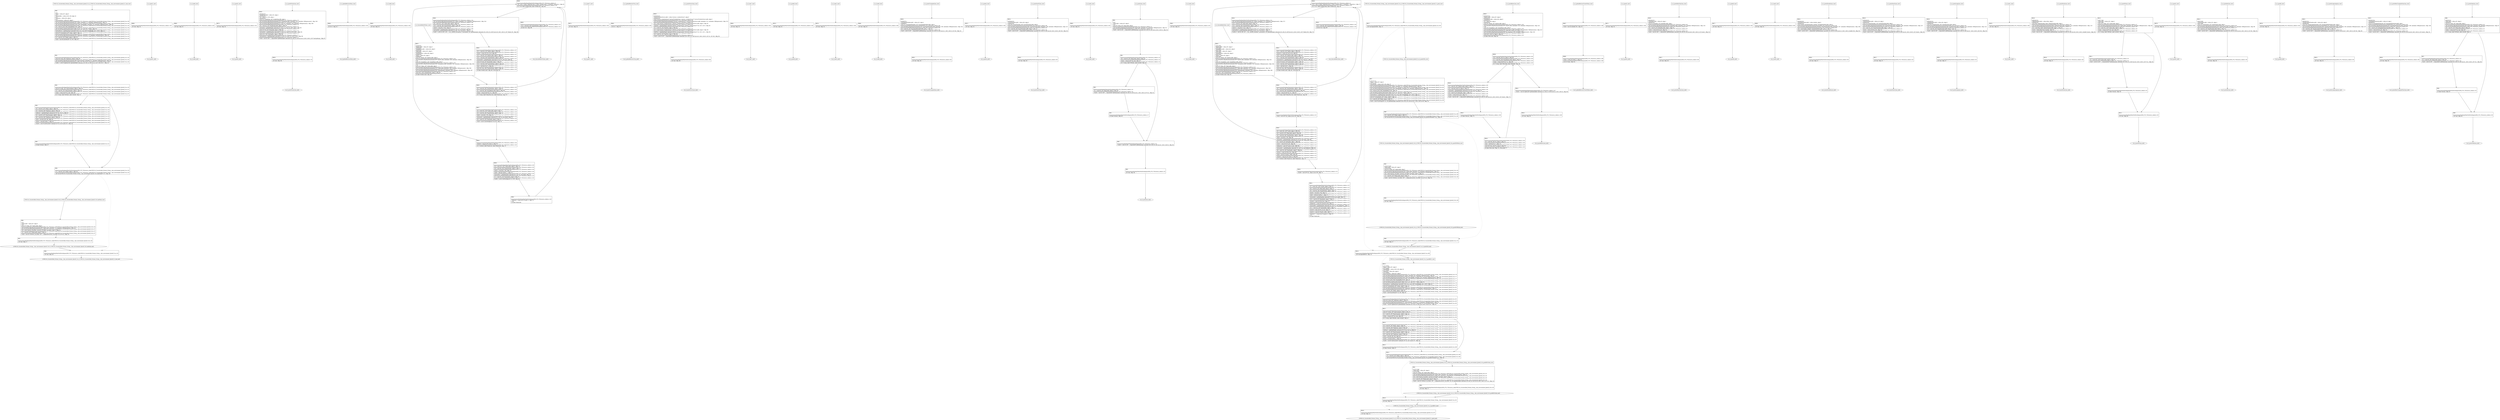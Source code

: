 digraph "icfg graph" {
BBCWE134_Uncontrolled_Format_String__char_environment_fprintf_51b_ll_CWE134_Uncontrolled_Format_String__char_environment_fprintf_51b_badSink_end [label="{CWE134_Uncontrolled_Format_String__char_environment_fprintf_51b_ll_CWE134_Uncontrolled_Format_String__char_environment_fprintf_51b_badSink_end}"];
BBio_ll_good1_end [label="{io_ll_good1_end}"];
BBio_ll_bad6_end [label="{io_ll_bad6_end}"];
BBio_ll_good5_end [label="{io_ll_good5_end}"];
BBio_ll_printWcharLine_end [label="{io_ll_printWcharLine_end}"];
BBio_ll_globalReturnsFalse_end [label="{io_ll_globalReturnsFalse_end}"];
BBio_ll_bad8_end [label="{io_ll_bad8_end}"];
BBio_ll_decodeHexWChars_end [label="{io_ll_decodeHexWChars_end}"];
BBio_ll_good7_end [label="{io_ll_good7_end}"];
BBio_ll_globalReturnsTrue_end [label="{io_ll_globalReturnsTrue_end}"];
BBio_ll_printStructLine_end [label="{io_ll_printStructLine_end}"];
BBio_ll_bad7_end [label="{io_ll_bad7_end}"];
BBio_ll_good6_end [label="{io_ll_good6_end}"];
BBio_ll_bad2_end [label="{io_ll_bad2_end}"];
BBio_ll_bad9_end [label="{io_ll_bad9_end}"];
BBio_ll_printUnsignedLine_end [label="{io_ll_printUnsignedLine_end}"];
BBio_ll_good4_end [label="{io_ll_good4_end}"];
BBio_ll_printSizeTLine_end [label="{io_ll_printSizeTLine_end}"];
BBio_ll_bad5_end [label="{io_ll_bad5_end}"];
BBio_ll_printLine_end [label="{io_ll_printLine_end}"];
BBio_ll_bad4_end [label="{io_ll_bad4_end}"];
BBio_ll_decodeHexChars_end [label="{io_ll_decodeHexChars_end}"];
BBCWE134_Uncontrolled_Format_String__char_environment_fprintf_51a_ll_CWE134_Uncontrolled_Format_String__char_environment_fprintf_51_good_end [label="{CWE134_Uncontrolled_Format_String__char_environment_fprintf_51a_ll_CWE134_Uncontrolled_Format_String__char_environment_fprintf_51_good_end}"];
BBio_ll_printBytesLine_end [label="{io_ll_printBytesLine_end}"];
BBio_ll_globalReturnsTrueOrFalse_end [label="{io_ll_globalReturnsTrueOrFalse_end}"];
BBCWE134_Uncontrolled_Format_String__char_environment_fprintf_51b_ll_CWE134_Uncontrolled_Format_String__char_environment_fprintf_51b_goodG2BSink_end [label="{CWE134_Uncontrolled_Format_String__char_environment_fprintf_51b_ll_CWE134_Uncontrolled_Format_String__char_environment_fprintf_51b_goodG2BSink_end}"];
BBio_ll_good3_end [label="{io_ll_good3_end}"];
BBio_ll_printHexCharLine_end [label="{io_ll_printHexCharLine_end}"];
BBio_ll_good9_end [label="{io_ll_good9_end}"];
BBio_ll_bad3_end [label="{io_ll_bad3_end}"];
BBio_ll_printDoubleLine_end [label="{io_ll_printDoubleLine_end}"];
BBCWE134_Uncontrolled_Format_String__char_environment_fprintf_51a_ll_goodG2B_end [label="{CWE134_Uncontrolled_Format_String__char_environment_fprintf_51a_ll_goodG2B_end}"];
BBio_ll_printShortLine_end [label="{io_ll_printShortLine_end}"];
BBio_ll_printLongLine_end [label="{io_ll_printLongLine_end}"];
BBio_ll_bad1_end [label="{io_ll_bad1_end}"];
BBCWE134_Uncontrolled_Format_String__char_environment_fprintf_51a_ll_goodB2G_end [label="{CWE134_Uncontrolled_Format_String__char_environment_fprintf_51a_ll_goodB2G_end}"];
BBio_ll_printFloatLine_end [label="{io_ll_printFloatLine_end}"];
BBio_ll_printWLine_end [label="{io_ll_printWLine_end}"];
BBio_ll_good2_end [label="{io_ll_good2_end}"];
BBio_ll_printIntLine_end [label="{io_ll_printIntLine_end}"];
BBCWE134_Uncontrolled_Format_String__char_environment_fprintf_51b_ll_CWE134_Uncontrolled_Format_String__char_environment_fprintf_51b_goodB2GSink_end [label="{CWE134_Uncontrolled_Format_String__char_environment_fprintf_51b_ll_CWE134_Uncontrolled_Format_String__char_environment_fprintf_51b_goodB2GSink_end}"];
BBio_ll_good8_end [label="{io_ll_good8_end}"];
BBio_ll_printLongLongLine_end [label="{io_ll_printLongLongLine_end}"];
BBio_ll_printHexUnsignedCharLine_end [label="{io_ll_printHexUnsignedCharLine_end}"];
BBio_ll_printSinkLine_end [label="{io_ll_printSinkLine_end}"];
BBCWE134_Uncontrolled_Format_String__char_environment_fprintf_51a_ll_CWE134_Uncontrolled_Format_String__char_environment_fprintf_51_bad_end [label="{CWE134_Uncontrolled_Format_String__char_environment_fprintf_51a_ll_CWE134_Uncontrolled_Format_String__char_environment_fprintf_51_bad_end}"];
BBCWE134_Uncontrolled_Format_String__char_environment_fprintf_51b_ll_CWE134_Uncontrolled_Format_String__char_environment_fprintf_51b_badSink_start [label="{CWE134_Uncontrolled_Format_String__char_environment_fprintf_51b_ll_CWE134_Uncontrolled_Format_String__char_environment_fprintf_51b_badSink_start}", shape=record];
CWE134_Uncontrolled_Format_String__char_environment_fprintf_51b_ll_CWE134_Uncontrolled_Format_String__char_environment_fprintf_51b_badSinkBB0 [label="{BB0:\l\l/:415\l
  %data.addr = alloca i8*, align 8\l
/:415\l
  store i8* %data, i8** %data.addr, align 8\l
/home/raoxue/Desktop/MemVerif/workspace/000_079_703/source_code/CWE134_Uncontrolled_Format_String__char_environment_fprintf_51b.c:34\l
  call void @llvm.dbg.declare(metadata i8** %data.addr, metadata !12, metadata !DIExpression()), !dbg !13\l
/home/raoxue/Desktop/MemVerif/workspace/000_079_703/source_code/CWE134_Uncontrolled_Format_String__char_environment_fprintf_51b.c:37\l
  %0 = load %struct._IO_FILE*, %struct._IO_FILE** @stdout, align 8, !dbg !14\l
/home/raoxue/Desktop/MemVerif/workspace/000_079_703/source_code/CWE134_Uncontrolled_Format_String__char_environment_fprintf_51b.c:37\l
  %1 = load i8*, i8** %data.addr, align 8, !dbg !15\l
/home/raoxue/Desktop/MemVerif/workspace/000_079_703/source_code/CWE134_Uncontrolled_Format_String__char_environment_fprintf_51b.c:37\l
  %call = call i32 (%struct._IO_FILE*, i8*, ...) @fprintf(%struct._IO_FILE* %0, i8* %1), !dbg !16\l
}", shape=record];
CWE134_Uncontrolled_Format_String__char_environment_fprintf_51b_ll_CWE134_Uncontrolled_Format_String__char_environment_fprintf_51b_badSinkBB0 [label="{BB0:\l\l/:415\l
  %data.addr = alloca i8*, align 8\l
/:415\l
  store i8* %data, i8** %data.addr, align 8\l
/home/raoxue/Desktop/MemVerif/workspace/000_079_703/source_code/CWE134_Uncontrolled_Format_String__char_environment_fprintf_51b.c:34\l
  call void @llvm.dbg.declare(metadata i8** %data.addr, metadata !12, metadata !DIExpression()), !dbg !13\l
/home/raoxue/Desktop/MemVerif/workspace/000_079_703/source_code/CWE134_Uncontrolled_Format_String__char_environment_fprintf_51b.c:37\l
  %0 = load %struct._IO_FILE*, %struct._IO_FILE** @stdout, align 8, !dbg !14\l
/home/raoxue/Desktop/MemVerif/workspace/000_079_703/source_code/CWE134_Uncontrolled_Format_String__char_environment_fprintf_51b.c:37\l
  %1 = load i8*, i8** %data.addr, align 8, !dbg !15\l
/home/raoxue/Desktop/MemVerif/workspace/000_079_703/source_code/CWE134_Uncontrolled_Format_String__char_environment_fprintf_51b.c:37\l
  %call = call i32 (%struct._IO_FILE*, i8*, ...) @fprintf(%struct._IO_FILE* %0, i8* %1), !dbg !16\l
}", shape=record];
CWE134_Uncontrolled_Format_String__char_environment_fprintf_51b_ll_CWE134_Uncontrolled_Format_String__char_environment_fprintf_51b_badSinkBB1 [label="{BB1:\l\l/home/raoxue/Desktop/MemVerif/workspace/000_079_703/source_code/CWE134_Uncontrolled_Format_String__char_environment_fprintf_51b.c:38\l
  ret void, !dbg !17\l
}", shape=record];
BBio_ll_good1_start [label="{io_ll_good1_start}", shape=record];
io_ll_good1BB69 [label="{BB69:\l\l/home/raoxue/Desktop/MemVerif/workspace/000_079_703/source_code/io.c:187\l
  ret void, !dbg !52\l
}", shape=record];
BBio_ll_bad6_start [label="{io_ll_bad6_start}", shape=record];
io_ll_bad6BB83 [label="{BB83:\l\l/home/raoxue/Desktop/MemVerif/workspace/000_079_703/source_code/io.c:203\l
  ret void, !dbg !52\l
}", shape=record];
BBio_ll_good5_start [label="{io_ll_good5_start}", shape=record];
io_ll_good5BB73 [label="{BB73:\l\l/home/raoxue/Desktop/MemVerif/workspace/000_079_703/source_code/io.c:191\l
  ret void, !dbg !52\l
}", shape=record];
BBio_ll_printWcharLine_start [label="{io_ll_printWcharLine_start}", shape=record];
io_ll_printWcharLineBB28 [label="{BB28:\l\l/:900481024\l
  %wideChar.addr = alloca i32, align 4\l
/:900481024\l
  %s = alloca [2 x i32], align 4\l
/:900481024\l
  store i32 %wideChar, i32* %wideChar.addr, align 4\l
/home/raoxue/Desktop/MemVerif/workspace/000_079_703/source_code/io.c:70\l
  call void @llvm.dbg.declare(metadata i32* %wideChar.addr, metadata !162, metadata !DIExpression()), !dbg !163\l
/home/raoxue/Desktop/MemVerif/workspace/000_079_703/source_code/io.c:74\l
  call void @llvm.dbg.declare(metadata [2 x i32]* %s, metadata !164, metadata !DIExpression()), !dbg !168\l
/home/raoxue/Desktop/MemVerif/workspace/000_079_703/source_code/io.c:75\l
  %0 = load i32, i32* %wideChar.addr, align 4, !dbg !61\l
/home/raoxue/Desktop/MemVerif/workspace/000_079_703/source_code/io.c:75\l
  %arrayidx = getelementptr inbounds [2 x i32], [2 x i32]* %s, i64 0, i64 0, !dbg !62\l
/home/raoxue/Desktop/MemVerif/workspace/000_079_703/source_code/io.c:75\l
  store i32 %0, i32* %arrayidx, align 4, !dbg !63\l
/home/raoxue/Desktop/MemVerif/workspace/000_079_703/source_code/io.c:76\l
  %arrayidx1 = getelementptr inbounds [2 x i32], [2 x i32]* %s, i64 0, i64 1, !dbg !64\l
/home/raoxue/Desktop/MemVerif/workspace/000_079_703/source_code/io.c:76\l
  store i32 0, i32* %arrayidx1, align 4, !dbg !65\l
/home/raoxue/Desktop/MemVerif/workspace/000_079_703/source_code/io.c:77\l
  %arraydecay = getelementptr inbounds [2 x i32], [2 x i32]* %s, i64 0, i64 0, !dbg !66\l
/home/raoxue/Desktop/MemVerif/workspace/000_079_703/source_code/io.c:77\l
  %call = call i32 (i8*, ...) @printf(i8* getelementptr inbounds ([5 x i8], [5 x i8]* @.str.10, i64 0, i64 0), i32* %arraydecay), !dbg !67\l
}", shape=record];
io_ll_printWcharLineBB28 [label="{BB28:\l\l/:900481024\l
  %wideChar.addr = alloca i32, align 4\l
/:900481024\l
  %s = alloca [2 x i32], align 4\l
/:900481024\l
  store i32 %wideChar, i32* %wideChar.addr, align 4\l
/home/raoxue/Desktop/MemVerif/workspace/000_079_703/source_code/io.c:70\l
  call void @llvm.dbg.declare(metadata i32* %wideChar.addr, metadata !162, metadata !DIExpression()), !dbg !163\l
/home/raoxue/Desktop/MemVerif/workspace/000_079_703/source_code/io.c:74\l
  call void @llvm.dbg.declare(metadata [2 x i32]* %s, metadata !164, metadata !DIExpression()), !dbg !168\l
/home/raoxue/Desktop/MemVerif/workspace/000_079_703/source_code/io.c:75\l
  %0 = load i32, i32* %wideChar.addr, align 4, !dbg !61\l
/home/raoxue/Desktop/MemVerif/workspace/000_079_703/source_code/io.c:75\l
  %arrayidx = getelementptr inbounds [2 x i32], [2 x i32]* %s, i64 0, i64 0, !dbg !62\l
/home/raoxue/Desktop/MemVerif/workspace/000_079_703/source_code/io.c:75\l
  store i32 %0, i32* %arrayidx, align 4, !dbg !63\l
/home/raoxue/Desktop/MemVerif/workspace/000_079_703/source_code/io.c:76\l
  %arrayidx1 = getelementptr inbounds [2 x i32], [2 x i32]* %s, i64 0, i64 1, !dbg !64\l
/home/raoxue/Desktop/MemVerif/workspace/000_079_703/source_code/io.c:76\l
  store i32 0, i32* %arrayidx1, align 4, !dbg !65\l
/home/raoxue/Desktop/MemVerif/workspace/000_079_703/source_code/io.c:77\l
  %arraydecay = getelementptr inbounds [2 x i32], [2 x i32]* %s, i64 0, i64 0, !dbg !66\l
/home/raoxue/Desktop/MemVerif/workspace/000_079_703/source_code/io.c:77\l
  %call = call i32 (i8*, ...) @printf(i8* getelementptr inbounds ([5 x i8], [5 x i8]* @.str.10, i64 0, i64 0), i32* %arraydecay), !dbg !67\l
}", shape=record];
io_ll_printWcharLineBB29 [label="{BB29:\l\l/home/raoxue/Desktop/MemVerif/workspace/000_079_703/source_code/io.c:78\l
  ret void, !dbg !68\l
}", shape=record];
BBio_ll_globalReturnsFalse_start [label="{io_ll_globalReturnsFalse_start}", shape=record];
io_ll_globalReturnsFalseBB66 [label="{BB66:\l\l/home/raoxue/Desktop/MemVerif/workspace/000_079_703/source_code/io.c:163\l
  ret i32 0, !dbg !52\l
}", shape=record];
BBio_ll_bad8_start [label="{io_ll_bad8_start}", shape=record];
io_ll_bad8BB85 [label="{BB85:\l\l/home/raoxue/Desktop/MemVerif/workspace/000_079_703/source_code/io.c:205\l
  ret void, !dbg !52\l
}", shape=record];
BBio_ll_decodeHexWChars_start [label="{io_ll_decodeHexWChars_start}", shape=record];
io_ll_decodeHexWCharsBB55 [label="{BB55:\l\l/:93899336\l
  %bytes.addr = alloca i8*, align 8\l
/:93899336\l
  %numBytes.addr = alloca i64, align 8\l
/:93899336\l
  %hex.addr = alloca i32*, align 8\l
/:93899336\l
  %numWritten = alloca i64, align 8\l
/:93899336\l
  %byte = alloca i32, align 4\l
/:93899336\l
  store i8* %bytes, i8** %bytes.addr, align 8\l
/home/raoxue/Desktop/MemVerif/workspace/000_079_703/source_code/io.c:135\l
  call void @llvm.dbg.declare(metadata i8** %bytes.addr, metadata !290, metadata !DIExpression()), !dbg !291\l
/:135\l
  store i64 %numBytes, i64* %numBytes.addr, align 8\l
/home/raoxue/Desktop/MemVerif/workspace/000_079_703/source_code/io.c:135\l
  call void @llvm.dbg.declare(metadata i64* %numBytes.addr, metadata !292, metadata !DIExpression()), !dbg !293\l
/:135\l
  store i32* %hex, i32** %hex.addr, align 8\l
/home/raoxue/Desktop/MemVerif/workspace/000_079_703/source_code/io.c:135\l
  call void @llvm.dbg.declare(metadata i32** %hex.addr, metadata !294, metadata !DIExpression()), !dbg !295\l
/home/raoxue/Desktop/MemVerif/workspace/000_079_703/source_code/io.c:137\l
  call void @llvm.dbg.declare(metadata i64* %numWritten, metadata !296, metadata !DIExpression()), !dbg !297\l
/home/raoxue/Desktop/MemVerif/workspace/000_079_703/source_code/io.c:137\l
  store i64 0, i64* %numWritten, align 8, !dbg !65\l
/home/raoxue/Desktop/MemVerif/workspace/000_079_703/source_code/io.c:143\l
  br label %while.cond, !dbg !66\l
}", shape=record];
io_ll_decodeHexWCharsBB56 [label="{BB56:\l\l/home/raoxue/Desktop/MemVerif/workspace/000_079_703/source_code/io.c:143\l
  %0 = load i64, i64* %numWritten, align 8, !dbg !67\l
/home/raoxue/Desktop/MemVerif/workspace/000_079_703/source_code/io.c:143\l
  %1 = load i64, i64* %numBytes.addr, align 8, !dbg !68\l
/home/raoxue/Desktop/MemVerif/workspace/000_079_703/source_code/io.c:143\l
  %cmp = icmp ult i64 %0, %1, !dbg !69\l
/home/raoxue/Desktop/MemVerif/workspace/000_079_703/source_code/io.c:143\l
  br i1 %cmp, label %land.lhs.true, label %land.end, !dbg !70\l
}", shape=record];
io_ll_decodeHexWCharsBB57 [label="{BB57:\l\l/home/raoxue/Desktop/MemVerif/workspace/000_079_703/source_code/io.c:143\l
  %2 = load i32*, i32** %hex.addr, align 8, !dbg !71\l
/home/raoxue/Desktop/MemVerif/workspace/000_079_703/source_code/io.c:143\l
  %3 = load i64, i64* %numWritten, align 8, !dbg !72\l
/home/raoxue/Desktop/MemVerif/workspace/000_079_703/source_code/io.c:143\l
  %mul = mul i64 2, %3, !dbg !73\l
/home/raoxue/Desktop/MemVerif/workspace/000_079_703/source_code/io.c:143\l
  %arrayidx = getelementptr inbounds i32, i32* %2, i64 %mul, !dbg !71\l
/home/raoxue/Desktop/MemVerif/workspace/000_079_703/source_code/io.c:143\l
  %4 = load i32, i32* %arrayidx, align 4, !dbg !71\l
/home/raoxue/Desktop/MemVerif/workspace/000_079_703/source_code/io.c:143\l
  %call = call i32 @iswxdigit(i32 %4) #5, !dbg !74\l
}", shape=record];
io_ll_decodeHexWCharsBB57 [label="{BB57:\l\l/home/raoxue/Desktop/MemVerif/workspace/000_079_703/source_code/io.c:143\l
  %2 = load i32*, i32** %hex.addr, align 8, !dbg !71\l
/home/raoxue/Desktop/MemVerif/workspace/000_079_703/source_code/io.c:143\l
  %3 = load i64, i64* %numWritten, align 8, !dbg !72\l
/home/raoxue/Desktop/MemVerif/workspace/000_079_703/source_code/io.c:143\l
  %mul = mul i64 2, %3, !dbg !73\l
/home/raoxue/Desktop/MemVerif/workspace/000_079_703/source_code/io.c:143\l
  %arrayidx = getelementptr inbounds i32, i32* %2, i64 %mul, !dbg !71\l
/home/raoxue/Desktop/MemVerif/workspace/000_079_703/source_code/io.c:143\l
  %4 = load i32, i32* %arrayidx, align 4, !dbg !71\l
/home/raoxue/Desktop/MemVerif/workspace/000_079_703/source_code/io.c:143\l
  %call = call i32 @iswxdigit(i32 %4) #5, !dbg !74\l
}", shape=record];
io_ll_decodeHexWCharsBB59 [label="{BB59:\l\l/home/raoxue/Desktop/MemVerif/workspace/000_079_703/source_code/io.c:143\l
  %tobool = icmp ne i32 %call, 0, !dbg !74\l
/home/raoxue/Desktop/MemVerif/workspace/000_079_703/source_code/io.c:143\l
  br i1 %tobool, label %land.rhs, label %land.end, !dbg !75\l
}", shape=record];
io_ll_decodeHexWCharsBB60 [label="{BB60:\l\l/home/raoxue/Desktop/MemVerif/workspace/000_079_703/source_code/io.c:143\l
  %5 = load i32*, i32** %hex.addr, align 8, !dbg !76\l
/home/raoxue/Desktop/MemVerif/workspace/000_079_703/source_code/io.c:143\l
  %6 = load i64, i64* %numWritten, align 8, !dbg !77\l
/home/raoxue/Desktop/MemVerif/workspace/000_079_703/source_code/io.c:143\l
  %mul1 = mul i64 2, %6, !dbg !78\l
/home/raoxue/Desktop/MemVerif/workspace/000_079_703/source_code/io.c:143\l
  %add = add i64 %mul1, 1, !dbg !79\l
/home/raoxue/Desktop/MemVerif/workspace/000_079_703/source_code/io.c:143\l
  %arrayidx2 = getelementptr inbounds i32, i32* %5, i64 %add, !dbg !76\l
/home/raoxue/Desktop/MemVerif/workspace/000_079_703/source_code/io.c:143\l
  %7 = load i32, i32* %arrayidx2, align 4, !dbg !76\l
/home/raoxue/Desktop/MemVerif/workspace/000_079_703/source_code/io.c:143\l
  %call3 = call i32 @iswxdigit(i32 %7) #5, !dbg !80\l
}", shape=record];
io_ll_decodeHexWCharsBB60 [label="{BB60:\l\l/home/raoxue/Desktop/MemVerif/workspace/000_079_703/source_code/io.c:143\l
  %5 = load i32*, i32** %hex.addr, align 8, !dbg !76\l
/home/raoxue/Desktop/MemVerif/workspace/000_079_703/source_code/io.c:143\l
  %6 = load i64, i64* %numWritten, align 8, !dbg !77\l
/home/raoxue/Desktop/MemVerif/workspace/000_079_703/source_code/io.c:143\l
  %mul1 = mul i64 2, %6, !dbg !78\l
/home/raoxue/Desktop/MemVerif/workspace/000_079_703/source_code/io.c:143\l
  %add = add i64 %mul1, 1, !dbg !79\l
/home/raoxue/Desktop/MemVerif/workspace/000_079_703/source_code/io.c:143\l
  %arrayidx2 = getelementptr inbounds i32, i32* %5, i64 %add, !dbg !76\l
/home/raoxue/Desktop/MemVerif/workspace/000_079_703/source_code/io.c:143\l
  %7 = load i32, i32* %arrayidx2, align 4, !dbg !76\l
/home/raoxue/Desktop/MemVerif/workspace/000_079_703/source_code/io.c:143\l
  %call3 = call i32 @iswxdigit(i32 %7) #5, !dbg !80\l
}", shape=record];
io_ll_decodeHexWCharsBB61 [label="{BB61:\l\l/home/raoxue/Desktop/MemVerif/workspace/000_079_703/source_code/io.c:143\l
  %tobool4 = icmp ne i32 %call3, 0, !dbg !75\l
/:143\l
  br label %land.end\l
}", shape=record];
io_ll_decodeHexWCharsBB58 [label="{BB58:\l\l/home/raoxue/Desktop/MemVerif/workspace/000_079_703/source_code/io.c:0\l
  %8 = phi i1 [ false, %land.lhs.true ], [ false, %while.cond ], [ %tobool4, %land.rhs ], !dbg !81\l
/home/raoxue/Desktop/MemVerif/workspace/000_079_703/source_code/io.c:143\l
  br i1 %8, label %while.body, label %while.end, !dbg !66\l
}", shape=record];
io_ll_decodeHexWCharsBB62 [label="{BB62:\l\l/home/raoxue/Desktop/MemVerif/workspace/000_079_703/source_code/io.c:145\l
  call void @llvm.dbg.declare(metadata i32* %byte, metadata !314, metadata !DIExpression()), !dbg !316\l
/home/raoxue/Desktop/MemVerif/workspace/000_079_703/source_code/io.c:146\l
  %9 = load i32*, i32** %hex.addr, align 8, !dbg !85\l
/home/raoxue/Desktop/MemVerif/workspace/000_079_703/source_code/io.c:146\l
  %10 = load i64, i64* %numWritten, align 8, !dbg !86\l
/home/raoxue/Desktop/MemVerif/workspace/000_079_703/source_code/io.c:146\l
  %mul5 = mul i64 2, %10, !dbg !87\l
/home/raoxue/Desktop/MemVerif/workspace/000_079_703/source_code/io.c:146\l
  %arrayidx6 = getelementptr inbounds i32, i32* %9, i64 %mul5, !dbg !85\l
/home/raoxue/Desktop/MemVerif/workspace/000_079_703/source_code/io.c:146\l
  %call7 = call i32 (i32*, i32*, ...) @__isoc99_swscanf(i32* %arrayidx6, i32* getelementptr inbounds ([5 x i32], [5 x i32]* @.str.16, i64 0, i64 0), i32* %byte) #5, !dbg !88\l
}", shape=record];
io_ll_decodeHexWCharsBB62 [label="{BB62:\l\l/home/raoxue/Desktop/MemVerif/workspace/000_079_703/source_code/io.c:145\l
  call void @llvm.dbg.declare(metadata i32* %byte, metadata !314, metadata !DIExpression()), !dbg !316\l
/home/raoxue/Desktop/MemVerif/workspace/000_079_703/source_code/io.c:146\l
  %9 = load i32*, i32** %hex.addr, align 8, !dbg !85\l
/home/raoxue/Desktop/MemVerif/workspace/000_079_703/source_code/io.c:146\l
  %10 = load i64, i64* %numWritten, align 8, !dbg !86\l
/home/raoxue/Desktop/MemVerif/workspace/000_079_703/source_code/io.c:146\l
  %mul5 = mul i64 2, %10, !dbg !87\l
/home/raoxue/Desktop/MemVerif/workspace/000_079_703/source_code/io.c:146\l
  %arrayidx6 = getelementptr inbounds i32, i32* %9, i64 %mul5, !dbg !85\l
/home/raoxue/Desktop/MemVerif/workspace/000_079_703/source_code/io.c:146\l
  %call7 = call i32 (i32*, i32*, ...) @__isoc99_swscanf(i32* %arrayidx6, i32* getelementptr inbounds ([5 x i32], [5 x i32]* @.str.16, i64 0, i64 0), i32* %byte) #5, !dbg !88\l
}", shape=record];
io_ll_decodeHexWCharsBB64 [label="{BB64:\l\l/home/raoxue/Desktop/MemVerif/workspace/000_079_703/source_code/io.c:147\l
  %11 = load i32, i32* %byte, align 4, !dbg !89\l
/home/raoxue/Desktop/MemVerif/workspace/000_079_703/source_code/io.c:147\l
  %conv = trunc i32 %11 to i8, !dbg !90\l
/home/raoxue/Desktop/MemVerif/workspace/000_079_703/source_code/io.c:147\l
  %12 = load i8*, i8** %bytes.addr, align 8, !dbg !91\l
/home/raoxue/Desktop/MemVerif/workspace/000_079_703/source_code/io.c:147\l
  %13 = load i64, i64* %numWritten, align 8, !dbg !92\l
/home/raoxue/Desktop/MemVerif/workspace/000_079_703/source_code/io.c:147\l
  %arrayidx8 = getelementptr inbounds i8, i8* %12, i64 %13, !dbg !91\l
/home/raoxue/Desktop/MemVerif/workspace/000_079_703/source_code/io.c:147\l
  store i8 %conv, i8* %arrayidx8, align 1, !dbg !93\l
/home/raoxue/Desktop/MemVerif/workspace/000_079_703/source_code/io.c:148\l
  %14 = load i64, i64* %numWritten, align 8, !dbg !94\l
/home/raoxue/Desktop/MemVerif/workspace/000_079_703/source_code/io.c:148\l
  %inc = add i64 %14, 1, !dbg !94\l
/home/raoxue/Desktop/MemVerif/workspace/000_079_703/source_code/io.c:148\l
  store i64 %inc, i64* %numWritten, align 8, !dbg !94\l
/home/raoxue/Desktop/MemVerif/workspace/000_079_703/source_code/io.c:143\l
  br label %while.cond, !dbg !66, !llvm.loop !95\l
}", shape=record];
io_ll_decodeHexWCharsBB63 [label="{BB63:\l\l/home/raoxue/Desktop/MemVerif/workspace/000_079_703/source_code/io.c:151\l
  %15 = load i64, i64* %numWritten, align 8, !dbg !98\l
/home/raoxue/Desktop/MemVerif/workspace/000_079_703/source_code/io.c:151\l
  ret i64 %15, !dbg !99\l
}", shape=record];
BBio_ll_good7_start [label="{io_ll_good7_start}", shape=record];
io_ll_good7BB75 [label="{BB75:\l\l/home/raoxue/Desktop/MemVerif/workspace/000_079_703/source_code/io.c:193\l
  ret void, !dbg !52\l
}", shape=record];
BBio_ll_globalReturnsTrue_start [label="{io_ll_globalReturnsTrue_start}", shape=record];
io_ll_globalReturnsTrueBB65 [label="{BB65:\l\l/home/raoxue/Desktop/MemVerif/workspace/000_079_703/source_code/io.c:158\l
  ret i32 1, !dbg !52\l
}", shape=record];
BBio_ll_printStructLine_start [label="{io_ll_printStructLine_start}", shape=record];
io_ll_printStructLineBB36 [label="{BB36:\l\l/:900481024\l
  %structTwoIntsStruct.addr = alloca %struct._twoIntsStruct*, align 8\l
/:900481024\l
  store %struct._twoIntsStruct* %structTwoIntsStruct, %struct._twoIntsStruct** %structTwoIntsStruct.addr, align 8\l
/home/raoxue/Desktop/MemVerif/workspace/000_079_703/source_code/io.c:95\l
  call void @llvm.dbg.declare(metadata %struct._twoIntsStruct** %structTwoIntsStruct.addr, metadata !212, metadata !DIExpression()), !dbg !213\l
/home/raoxue/Desktop/MemVerif/workspace/000_079_703/source_code/io.c:97\l
  %0 = load %struct._twoIntsStruct*, %struct._twoIntsStruct** %structTwoIntsStruct.addr, align 8, !dbg !61\l
/home/raoxue/Desktop/MemVerif/workspace/000_079_703/source_code/io.c:97\l
  %intOne = getelementptr inbounds %struct._twoIntsStruct, %struct._twoIntsStruct* %0, i32 0, i32 0, !dbg !62\l
/home/raoxue/Desktop/MemVerif/workspace/000_079_703/source_code/io.c:97\l
  %1 = load i32, i32* %intOne, align 4, !dbg !62\l
/home/raoxue/Desktop/MemVerif/workspace/000_079_703/source_code/io.c:97\l
  %2 = load %struct._twoIntsStruct*, %struct._twoIntsStruct** %structTwoIntsStruct.addr, align 8, !dbg !63\l
/home/raoxue/Desktop/MemVerif/workspace/000_079_703/source_code/io.c:97\l
  %intTwo = getelementptr inbounds %struct._twoIntsStruct, %struct._twoIntsStruct* %2, i32 0, i32 1, !dbg !64\l
/home/raoxue/Desktop/MemVerif/workspace/000_079_703/source_code/io.c:97\l
  %3 = load i32, i32* %intTwo, align 4, !dbg !64\l
/home/raoxue/Desktop/MemVerif/workspace/000_079_703/source_code/io.c:97\l
  %call = call i32 (i8*, ...) @printf(i8* getelementptr inbounds ([10 x i8], [10 x i8]* @.str.13, i64 0, i64 0), i32 %1, i32 %3), !dbg !65\l
}", shape=record];
io_ll_printStructLineBB36 [label="{BB36:\l\l/:900481024\l
  %structTwoIntsStruct.addr = alloca %struct._twoIntsStruct*, align 8\l
/:900481024\l
  store %struct._twoIntsStruct* %structTwoIntsStruct, %struct._twoIntsStruct** %structTwoIntsStruct.addr, align 8\l
/home/raoxue/Desktop/MemVerif/workspace/000_079_703/source_code/io.c:95\l
  call void @llvm.dbg.declare(metadata %struct._twoIntsStruct** %structTwoIntsStruct.addr, metadata !212, metadata !DIExpression()), !dbg !213\l
/home/raoxue/Desktop/MemVerif/workspace/000_079_703/source_code/io.c:97\l
  %0 = load %struct._twoIntsStruct*, %struct._twoIntsStruct** %structTwoIntsStruct.addr, align 8, !dbg !61\l
/home/raoxue/Desktop/MemVerif/workspace/000_079_703/source_code/io.c:97\l
  %intOne = getelementptr inbounds %struct._twoIntsStruct, %struct._twoIntsStruct* %0, i32 0, i32 0, !dbg !62\l
/home/raoxue/Desktop/MemVerif/workspace/000_079_703/source_code/io.c:97\l
  %1 = load i32, i32* %intOne, align 4, !dbg !62\l
/home/raoxue/Desktop/MemVerif/workspace/000_079_703/source_code/io.c:97\l
  %2 = load %struct._twoIntsStruct*, %struct._twoIntsStruct** %structTwoIntsStruct.addr, align 8, !dbg !63\l
/home/raoxue/Desktop/MemVerif/workspace/000_079_703/source_code/io.c:97\l
  %intTwo = getelementptr inbounds %struct._twoIntsStruct, %struct._twoIntsStruct* %2, i32 0, i32 1, !dbg !64\l
/home/raoxue/Desktop/MemVerif/workspace/000_079_703/source_code/io.c:97\l
  %3 = load i32, i32* %intTwo, align 4, !dbg !64\l
/home/raoxue/Desktop/MemVerif/workspace/000_079_703/source_code/io.c:97\l
  %call = call i32 (i8*, ...) @printf(i8* getelementptr inbounds ([10 x i8], [10 x i8]* @.str.13, i64 0, i64 0), i32 %1, i32 %3), !dbg !65\l
}", shape=record];
io_ll_printStructLineBB37 [label="{BB37:\l\l/home/raoxue/Desktop/MemVerif/workspace/000_079_703/source_code/io.c:98\l
  ret void, !dbg !66\l
}", shape=record];
BBio_ll_bad7_start [label="{io_ll_bad7_start}", shape=record];
io_ll_bad7BB84 [label="{BB84:\l\l/home/raoxue/Desktop/MemVerif/workspace/000_079_703/source_code/io.c:204\l
  ret void, !dbg !52\l
}", shape=record];
BBio_ll_good6_start [label="{io_ll_good6_start}", shape=record];
io_ll_good6BB74 [label="{BB74:\l\l/home/raoxue/Desktop/MemVerif/workspace/000_079_703/source_code/io.c:192\l
  ret void, !dbg !52\l
}", shape=record];
BBio_ll_bad2_start [label="{io_ll_bad2_start}", shape=record];
io_ll_bad2BB79 [label="{BB79:\l\l/home/raoxue/Desktop/MemVerif/workspace/000_079_703/source_code/io.c:199\l
  ret void, !dbg !52\l
}", shape=record];
BBio_ll_bad9_start [label="{io_ll_bad9_start}", shape=record];
io_ll_bad9BB86 [label="{BB86:\l\l/home/raoxue/Desktop/MemVerif/workspace/000_079_703/source_code/io.c:206\l
  ret void, !dbg !52\l
}", shape=record];
BBio_ll_printUnsignedLine_start [label="{io_ll_printUnsignedLine_start}", shape=record];
io_ll_printUnsignedLineBB30 [label="{BB30:\l\l/:94060376\l
  %unsignedNumber.addr = alloca i32, align 4\l
/:94060376\l
  store i32 %unsignedNumber, i32* %unsignedNumber.addr, align 4\l
/home/raoxue/Desktop/MemVerif/workspace/000_079_703/source_code/io.c:80\l
  call void @llvm.dbg.declare(metadata i32* %unsignedNumber.addr, metadata !180, metadata !DIExpression()), !dbg !181\l
/home/raoxue/Desktop/MemVerif/workspace/000_079_703/source_code/io.c:82\l
  %0 = load i32, i32* %unsignedNumber.addr, align 4, !dbg !54\l
/home/raoxue/Desktop/MemVerif/workspace/000_079_703/source_code/io.c:82\l
  %call = call i32 (i8*, ...) @printf(i8* getelementptr inbounds ([4 x i8], [4 x i8]* @.str.11, i64 0, i64 0), i32 %0), !dbg !55\l
}", shape=record];
io_ll_printUnsignedLineBB30 [label="{BB30:\l\l/:94060376\l
  %unsignedNumber.addr = alloca i32, align 4\l
/:94060376\l
  store i32 %unsignedNumber, i32* %unsignedNumber.addr, align 4\l
/home/raoxue/Desktop/MemVerif/workspace/000_079_703/source_code/io.c:80\l
  call void @llvm.dbg.declare(metadata i32* %unsignedNumber.addr, metadata !180, metadata !DIExpression()), !dbg !181\l
/home/raoxue/Desktop/MemVerif/workspace/000_079_703/source_code/io.c:82\l
  %0 = load i32, i32* %unsignedNumber.addr, align 4, !dbg !54\l
/home/raoxue/Desktop/MemVerif/workspace/000_079_703/source_code/io.c:82\l
  %call = call i32 (i8*, ...) @printf(i8* getelementptr inbounds ([4 x i8], [4 x i8]* @.str.11, i64 0, i64 0), i32 %0), !dbg !55\l
}", shape=record];
io_ll_printUnsignedLineBB31 [label="{BB31:\l\l/home/raoxue/Desktop/MemVerif/workspace/000_079_703/source_code/io.c:83\l
  ret void, !dbg !56\l
}", shape=record];
BBio_ll_good4_start [label="{io_ll_good4_start}", shape=record];
io_ll_good4BB72 [label="{BB72:\l\l/home/raoxue/Desktop/MemVerif/workspace/000_079_703/source_code/io.c:190\l
  ret void, !dbg !52\l
}", shape=record];
BBio_ll_printSizeTLine_start [label="{io_ll_printSizeTLine_start}", shape=record];
io_ll_printSizeTLineBB24 [label="{BB24:\l\l/:900481024\l
  %sizeTNumber.addr = alloca i64, align 8\l
/:900481024\l
  store i64 %sizeTNumber, i64* %sizeTNumber.addr, align 8\l
/home/raoxue/Desktop/MemVerif/workspace/000_079_703/source_code/io.c:60\l
  call void @llvm.dbg.declare(metadata i64* %sizeTNumber.addr, metadata !146, metadata !DIExpression()), !dbg !147\l
/home/raoxue/Desktop/MemVerif/workspace/000_079_703/source_code/io.c:62\l
  %0 = load i64, i64* %sizeTNumber.addr, align 8, !dbg !57\l
/home/raoxue/Desktop/MemVerif/workspace/000_079_703/source_code/io.c:62\l
  %call = call i32 (i8*, ...) @printf(i8* getelementptr inbounds ([5 x i8], [5 x i8]* @.str.8, i64 0, i64 0), i64 %0), !dbg !58\l
}", shape=record];
io_ll_printSizeTLineBB24 [label="{BB24:\l\l/:900481024\l
  %sizeTNumber.addr = alloca i64, align 8\l
/:900481024\l
  store i64 %sizeTNumber, i64* %sizeTNumber.addr, align 8\l
/home/raoxue/Desktop/MemVerif/workspace/000_079_703/source_code/io.c:60\l
  call void @llvm.dbg.declare(metadata i64* %sizeTNumber.addr, metadata !146, metadata !DIExpression()), !dbg !147\l
/home/raoxue/Desktop/MemVerif/workspace/000_079_703/source_code/io.c:62\l
  %0 = load i64, i64* %sizeTNumber.addr, align 8, !dbg !57\l
/home/raoxue/Desktop/MemVerif/workspace/000_079_703/source_code/io.c:62\l
  %call = call i32 (i8*, ...) @printf(i8* getelementptr inbounds ([5 x i8], [5 x i8]* @.str.8, i64 0, i64 0), i64 %0), !dbg !58\l
}", shape=record];
io_ll_printSizeTLineBB25 [label="{BB25:\l\l/home/raoxue/Desktop/MemVerif/workspace/000_079_703/source_code/io.c:63\l
  ret void, !dbg !59\l
}", shape=record];
BBio_ll_bad5_start [label="{io_ll_bad5_start}", shape=record];
io_ll_bad5BB82 [label="{BB82:\l\l/home/raoxue/Desktop/MemVerif/workspace/000_079_703/source_code/io.c:202\l
  ret void, !dbg !52\l
}", shape=record];
BBio_ll_printLine_start [label="{io_ll_printLine_start}", shape=record];
io_ll_printLineBB0 [label="{BB0:\l\l/:415\l
  %line.addr = alloca i8*, align 8\l
/:415\l
  store i8* %line, i8** %line.addr, align 8\l
/home/raoxue/Desktop/MemVerif/workspace/000_079_703/source_code/io.c:11\l
  call void @llvm.dbg.declare(metadata i8** %line.addr, metadata !52, metadata !DIExpression()), !dbg !53\l
/home/raoxue/Desktop/MemVerif/workspace/000_079_703/source_code/io.c:13\l
  %call = call i32 (i8*, ...) @printf(i8* getelementptr inbounds ([9 x i8], [9 x i8]* @.str, i64 0, i64 0)), !dbg !54\l
}", shape=record];
io_ll_printLineBB0 [label="{BB0:\l\l/:415\l
  %line.addr = alloca i8*, align 8\l
/:415\l
  store i8* %line, i8** %line.addr, align 8\l
/home/raoxue/Desktop/MemVerif/workspace/000_079_703/source_code/io.c:11\l
  call void @llvm.dbg.declare(metadata i8** %line.addr, metadata !52, metadata !DIExpression()), !dbg !53\l
/home/raoxue/Desktop/MemVerif/workspace/000_079_703/source_code/io.c:13\l
  %call = call i32 (i8*, ...) @printf(i8* getelementptr inbounds ([9 x i8], [9 x i8]* @.str, i64 0, i64 0)), !dbg !54\l
}", shape=record];
io_ll_printLineBB1 [label="{BB1:\l\l/home/raoxue/Desktop/MemVerif/workspace/000_079_703/source_code/io.c:14\l
  %0 = load i8*, i8** %line.addr, align 8, !dbg !55\l
/home/raoxue/Desktop/MemVerif/workspace/000_079_703/source_code/io.c:14\l
  %cmp = icmp ne i8* %0, null, !dbg !57\l
/home/raoxue/Desktop/MemVerif/workspace/000_079_703/source_code/io.c:14\l
  br i1 %cmp, label %if.then, label %if.end, !dbg !58\l
}", shape=record];
io_ll_printLineBB2 [label="{BB2:\l\l/home/raoxue/Desktop/MemVerif/workspace/000_079_703/source_code/io.c:16\l
  %1 = load i8*, i8** %line.addr, align 8, !dbg !59\l
/home/raoxue/Desktop/MemVerif/workspace/000_079_703/source_code/io.c:16\l
  %call1 = call i32 (i8*, ...) @printf(i8* getelementptr inbounds ([4 x i8], [4 x i8]* @.str.1, i64 0, i64 0), i8* %1), !dbg !61\l
}", shape=record];
io_ll_printLineBB2 [label="{BB2:\l\l/home/raoxue/Desktop/MemVerif/workspace/000_079_703/source_code/io.c:16\l
  %1 = load i8*, i8** %line.addr, align 8, !dbg !59\l
/home/raoxue/Desktop/MemVerif/workspace/000_079_703/source_code/io.c:16\l
  %call1 = call i32 (i8*, ...) @printf(i8* getelementptr inbounds ([4 x i8], [4 x i8]* @.str.1, i64 0, i64 0), i8* %1), !dbg !61\l
}", shape=record];
io_ll_printLineBB4 [label="{BB4:\l\l/home/raoxue/Desktop/MemVerif/workspace/000_079_703/source_code/io.c:17\l
  br label %if.end, !dbg !62\l
}", shape=record];
io_ll_printLineBB3 [label="{BB3:\l\l/home/raoxue/Desktop/MemVerif/workspace/000_079_703/source_code/io.c:18\l
  %call2 = call i32 (i8*, ...) @printf(i8* getelementptr inbounds ([9 x i8], [9 x i8]* @.str.2, i64 0, i64 0)), !dbg !63\l
}", shape=record];
io_ll_printLineBB3 [label="{BB3:\l\l/home/raoxue/Desktop/MemVerif/workspace/000_079_703/source_code/io.c:18\l
  %call2 = call i32 (i8*, ...) @printf(i8* getelementptr inbounds ([9 x i8], [9 x i8]* @.str.2, i64 0, i64 0)), !dbg !63\l
}", shape=record];
io_ll_printLineBB5 [label="{BB5:\l\l/home/raoxue/Desktop/MemVerif/workspace/000_079_703/source_code/io.c:19\l
  ret void, !dbg !64\l
}", shape=record];
BBio_ll_bad4_start [label="{io_ll_bad4_start}", shape=record];
io_ll_bad4BB81 [label="{BB81:\l\l/home/raoxue/Desktop/MemVerif/workspace/000_079_703/source_code/io.c:201\l
  ret void, !dbg !52\l
}", shape=record];
BBio_ll_decodeHexChars_start [label="{io_ll_decodeHexChars_start}", shape=record];
io_ll_decodeHexCharsBB45 [label="{BB45:\l\l/:93913664\l
  %bytes.addr = alloca i8*, align 8\l
/:93913664\l
  %numBytes.addr = alloca i64, align 8\l
/:93913664\l
  %hex.addr = alloca i8*, align 8\l
/:93913664\l
  %numWritten = alloca i64, align 8\l
/:93913664\l
  %byte = alloca i32, align 4\l
/:93913664\l
  store i8* %bytes, i8** %bytes.addr, align 8\l
/home/raoxue/Desktop/MemVerif/workspace/000_079_703/source_code/io.c:113\l
  call void @llvm.dbg.declare(metadata i8** %bytes.addr, metadata !253, metadata !DIExpression()), !dbg !254\l
/:113\l
  store i64 %numBytes, i64* %numBytes.addr, align 8\l
/home/raoxue/Desktop/MemVerif/workspace/000_079_703/source_code/io.c:113\l
  call void @llvm.dbg.declare(metadata i64* %numBytes.addr, metadata !255, metadata !DIExpression()), !dbg !256\l
/:113\l
  store i8* %hex, i8** %hex.addr, align 8\l
/home/raoxue/Desktop/MemVerif/workspace/000_079_703/source_code/io.c:113\l
  call void @llvm.dbg.declare(metadata i8** %hex.addr, metadata !257, metadata !DIExpression()), !dbg !258\l
/home/raoxue/Desktop/MemVerif/workspace/000_079_703/source_code/io.c:115\l
  call void @llvm.dbg.declare(metadata i64* %numWritten, metadata !259, metadata !DIExpression()), !dbg !260\l
/home/raoxue/Desktop/MemVerif/workspace/000_079_703/source_code/io.c:115\l
  store i64 0, i64* %numWritten, align 8, !dbg !63\l
/home/raoxue/Desktop/MemVerif/workspace/000_079_703/source_code/io.c:121\l
  br label %while.cond, !dbg !64\l
}", shape=record];
io_ll_decodeHexCharsBB46 [label="{BB46:\l\l/home/raoxue/Desktop/MemVerif/workspace/000_079_703/source_code/io.c:121\l
  %0 = load i64, i64* %numWritten, align 8, !dbg !65\l
/home/raoxue/Desktop/MemVerif/workspace/000_079_703/source_code/io.c:121\l
  %1 = load i64, i64* %numBytes.addr, align 8, !dbg !66\l
/home/raoxue/Desktop/MemVerif/workspace/000_079_703/source_code/io.c:121\l
  %cmp = icmp ult i64 %0, %1, !dbg !67\l
/home/raoxue/Desktop/MemVerif/workspace/000_079_703/source_code/io.c:121\l
  br i1 %cmp, label %land.lhs.true, label %land.end, !dbg !68\l
}", shape=record];
io_ll_decodeHexCharsBB47 [label="{BB47:\l\l/home/raoxue/Desktop/MemVerif/workspace/000_079_703/source_code/io.c:121\l
  %call = call i16** @__ctype_b_loc() #5, !dbg !69\l
}", shape=record];
io_ll_decodeHexCharsBB47 [label="{BB47:\l\l/home/raoxue/Desktop/MemVerif/workspace/000_079_703/source_code/io.c:121\l
  %call = call i16** @__ctype_b_loc() #5, !dbg !69\l
}", shape=record];
io_ll_decodeHexCharsBB49 [label="{BB49:\l\l/home/raoxue/Desktop/MemVerif/workspace/000_079_703/source_code/io.c:121\l
  %2 = load i16*, i16** %call, align 8, !dbg !69\l
/home/raoxue/Desktop/MemVerif/workspace/000_079_703/source_code/io.c:121\l
  %3 = load i8*, i8** %hex.addr, align 8, !dbg !69\l
/home/raoxue/Desktop/MemVerif/workspace/000_079_703/source_code/io.c:121\l
  %4 = load i64, i64* %numWritten, align 8, !dbg !69\l
/home/raoxue/Desktop/MemVerif/workspace/000_079_703/source_code/io.c:121\l
  %mul = mul i64 2, %4, !dbg !69\l
/home/raoxue/Desktop/MemVerif/workspace/000_079_703/source_code/io.c:121\l
  %arrayidx = getelementptr inbounds i8, i8* %3, i64 %mul, !dbg !69\l
/home/raoxue/Desktop/MemVerif/workspace/000_079_703/source_code/io.c:121\l
  %5 = load i8, i8* %arrayidx, align 1, !dbg !69\l
/home/raoxue/Desktop/MemVerif/workspace/000_079_703/source_code/io.c:121\l
  %conv = sext i8 %5 to i32, !dbg !69\l
/home/raoxue/Desktop/MemVerif/workspace/000_079_703/source_code/io.c:121\l
  %idxprom = sext i32 %conv to i64, !dbg !69\l
/home/raoxue/Desktop/MemVerif/workspace/000_079_703/source_code/io.c:121\l
  %arrayidx1 = getelementptr inbounds i16, i16* %2, i64 %idxprom, !dbg !69\l
/home/raoxue/Desktop/MemVerif/workspace/000_079_703/source_code/io.c:121\l
  %6 = load i16, i16* %arrayidx1, align 2, !dbg !69\l
/home/raoxue/Desktop/MemVerif/workspace/000_079_703/source_code/io.c:121\l
  %conv2 = zext i16 %6 to i32, !dbg !69\l
/home/raoxue/Desktop/MemVerif/workspace/000_079_703/source_code/io.c:121\l
  %and = and i32 %conv2, 4096, !dbg !69\l
/home/raoxue/Desktop/MemVerif/workspace/000_079_703/source_code/io.c:121\l
  %tobool = icmp ne i32 %and, 0, !dbg !69\l
/home/raoxue/Desktop/MemVerif/workspace/000_079_703/source_code/io.c:121\l
  br i1 %tobool, label %land.rhs, label %land.end, !dbg !70\l
}", shape=record];
io_ll_decodeHexCharsBB50 [label="{BB50:\l\l/home/raoxue/Desktop/MemVerif/workspace/000_079_703/source_code/io.c:121\l
  %call3 = call i16** @__ctype_b_loc() #5, !dbg !71\l
}", shape=record];
io_ll_decodeHexCharsBB50 [label="{BB50:\l\l/home/raoxue/Desktop/MemVerif/workspace/000_079_703/source_code/io.c:121\l
  %call3 = call i16** @__ctype_b_loc() #5, !dbg !71\l
}", shape=record];
io_ll_decodeHexCharsBB51 [label="{BB51:\l\l/home/raoxue/Desktop/MemVerif/workspace/000_079_703/source_code/io.c:121\l
  %7 = load i16*, i16** %call3, align 8, !dbg !71\l
/home/raoxue/Desktop/MemVerif/workspace/000_079_703/source_code/io.c:121\l
  %8 = load i8*, i8** %hex.addr, align 8, !dbg !71\l
/home/raoxue/Desktop/MemVerif/workspace/000_079_703/source_code/io.c:121\l
  %9 = load i64, i64* %numWritten, align 8, !dbg !71\l
/home/raoxue/Desktop/MemVerif/workspace/000_079_703/source_code/io.c:121\l
  %mul4 = mul i64 2, %9, !dbg !71\l
/home/raoxue/Desktop/MemVerif/workspace/000_079_703/source_code/io.c:121\l
  %add = add i64 %mul4, 1, !dbg !71\l
/home/raoxue/Desktop/MemVerif/workspace/000_079_703/source_code/io.c:121\l
  %arrayidx5 = getelementptr inbounds i8, i8* %8, i64 %add, !dbg !71\l
/home/raoxue/Desktop/MemVerif/workspace/000_079_703/source_code/io.c:121\l
  %10 = load i8, i8* %arrayidx5, align 1, !dbg !71\l
/home/raoxue/Desktop/MemVerif/workspace/000_079_703/source_code/io.c:121\l
  %conv6 = sext i8 %10 to i32, !dbg !71\l
/home/raoxue/Desktop/MemVerif/workspace/000_079_703/source_code/io.c:121\l
  %idxprom7 = sext i32 %conv6 to i64, !dbg !71\l
/home/raoxue/Desktop/MemVerif/workspace/000_079_703/source_code/io.c:121\l
  %arrayidx8 = getelementptr inbounds i16, i16* %7, i64 %idxprom7, !dbg !71\l
/home/raoxue/Desktop/MemVerif/workspace/000_079_703/source_code/io.c:121\l
  %11 = load i16, i16* %arrayidx8, align 2, !dbg !71\l
/home/raoxue/Desktop/MemVerif/workspace/000_079_703/source_code/io.c:121\l
  %conv9 = zext i16 %11 to i32, !dbg !71\l
/home/raoxue/Desktop/MemVerif/workspace/000_079_703/source_code/io.c:121\l
  %and10 = and i32 %conv9, 4096, !dbg !71\l
/home/raoxue/Desktop/MemVerif/workspace/000_079_703/source_code/io.c:121\l
  %tobool11 = icmp ne i32 %and10, 0, !dbg !70\l
/:121\l
  br label %land.end\l
}", shape=record];
io_ll_decodeHexCharsBB48 [label="{BB48:\l\l/home/raoxue/Desktop/MemVerif/workspace/000_079_703/source_code/io.c:0\l
  %12 = phi i1 [ false, %land.lhs.true ], [ false, %while.cond ], [ %tobool11, %land.rhs ], !dbg !72\l
/home/raoxue/Desktop/MemVerif/workspace/000_079_703/source_code/io.c:121\l
  br i1 %12, label %while.body, label %while.end, !dbg !64\l
}", shape=record];
io_ll_decodeHexCharsBB52 [label="{BB52:\l\l/home/raoxue/Desktop/MemVerif/workspace/000_079_703/source_code/io.c:123\l
  call void @llvm.dbg.declare(metadata i32* %byte, metadata !270, metadata !DIExpression()), !dbg !272\l
/home/raoxue/Desktop/MemVerif/workspace/000_079_703/source_code/io.c:124\l
  %13 = load i8*, i8** %hex.addr, align 8, !dbg !76\l
/home/raoxue/Desktop/MemVerif/workspace/000_079_703/source_code/io.c:124\l
  %14 = load i64, i64* %numWritten, align 8, !dbg !77\l
/home/raoxue/Desktop/MemVerif/workspace/000_079_703/source_code/io.c:124\l
  %mul12 = mul i64 2, %14, !dbg !78\l
/home/raoxue/Desktop/MemVerif/workspace/000_079_703/source_code/io.c:124\l
  %arrayidx13 = getelementptr inbounds i8, i8* %13, i64 %mul12, !dbg !76\l
/home/raoxue/Desktop/MemVerif/workspace/000_079_703/source_code/io.c:124\l
  %call14 = call i32 (i8*, i8*, ...) @__isoc99_sscanf(i8* %arrayidx13, i8* getelementptr inbounds ([5 x i8], [5 x i8]* @.str.14, i64 0, i64 0), i32* %byte) #6, !dbg !79\l
}", shape=record];
io_ll_decodeHexCharsBB52 [label="{BB52:\l\l/home/raoxue/Desktop/MemVerif/workspace/000_079_703/source_code/io.c:123\l
  call void @llvm.dbg.declare(metadata i32* %byte, metadata !270, metadata !DIExpression()), !dbg !272\l
/home/raoxue/Desktop/MemVerif/workspace/000_079_703/source_code/io.c:124\l
  %13 = load i8*, i8** %hex.addr, align 8, !dbg !76\l
/home/raoxue/Desktop/MemVerif/workspace/000_079_703/source_code/io.c:124\l
  %14 = load i64, i64* %numWritten, align 8, !dbg !77\l
/home/raoxue/Desktop/MemVerif/workspace/000_079_703/source_code/io.c:124\l
  %mul12 = mul i64 2, %14, !dbg !78\l
/home/raoxue/Desktop/MemVerif/workspace/000_079_703/source_code/io.c:124\l
  %arrayidx13 = getelementptr inbounds i8, i8* %13, i64 %mul12, !dbg !76\l
/home/raoxue/Desktop/MemVerif/workspace/000_079_703/source_code/io.c:124\l
  %call14 = call i32 (i8*, i8*, ...) @__isoc99_sscanf(i8* %arrayidx13, i8* getelementptr inbounds ([5 x i8], [5 x i8]* @.str.14, i64 0, i64 0), i32* %byte) #6, !dbg !79\l
}", shape=record];
io_ll_decodeHexCharsBB54 [label="{BB54:\l\l/home/raoxue/Desktop/MemVerif/workspace/000_079_703/source_code/io.c:125\l
  %15 = load i32, i32* %byte, align 4, !dbg !80\l
/home/raoxue/Desktop/MemVerif/workspace/000_079_703/source_code/io.c:125\l
  %conv15 = trunc i32 %15 to i8, !dbg !81\l
/home/raoxue/Desktop/MemVerif/workspace/000_079_703/source_code/io.c:125\l
  %16 = load i8*, i8** %bytes.addr, align 8, !dbg !82\l
/home/raoxue/Desktop/MemVerif/workspace/000_079_703/source_code/io.c:125\l
  %17 = load i64, i64* %numWritten, align 8, !dbg !83\l
/home/raoxue/Desktop/MemVerif/workspace/000_079_703/source_code/io.c:125\l
  %arrayidx16 = getelementptr inbounds i8, i8* %16, i64 %17, !dbg !82\l
/home/raoxue/Desktop/MemVerif/workspace/000_079_703/source_code/io.c:125\l
  store i8 %conv15, i8* %arrayidx16, align 1, !dbg !84\l
/home/raoxue/Desktop/MemVerif/workspace/000_079_703/source_code/io.c:126\l
  %18 = load i64, i64* %numWritten, align 8, !dbg !85\l
/home/raoxue/Desktop/MemVerif/workspace/000_079_703/source_code/io.c:126\l
  %inc = add i64 %18, 1, !dbg !85\l
/home/raoxue/Desktop/MemVerif/workspace/000_079_703/source_code/io.c:126\l
  store i64 %inc, i64* %numWritten, align 8, !dbg !85\l
/home/raoxue/Desktop/MemVerif/workspace/000_079_703/source_code/io.c:121\l
  br label %while.cond, !dbg !64, !llvm.loop !86\l
}", shape=record];
io_ll_decodeHexCharsBB53 [label="{BB53:\l\l/home/raoxue/Desktop/MemVerif/workspace/000_079_703/source_code/io.c:129\l
  %19 = load i64, i64* %numWritten, align 8, !dbg !89\l
/home/raoxue/Desktop/MemVerif/workspace/000_079_703/source_code/io.c:129\l
  ret i64 %19, !dbg !90\l
}", shape=record];
BBCWE134_Uncontrolled_Format_String__char_environment_fprintf_51a_ll_CWE134_Uncontrolled_Format_String__char_environment_fprintf_51_good_start [label="{CWE134_Uncontrolled_Format_String__char_environment_fprintf_51a_ll_CWE134_Uncontrolled_Format_String__char_environment_fprintf_51_good_start}", shape=record];
CWE134_Uncontrolled_Format_String__char_environment_fprintf_51a_ll_CWE134_Uncontrolled_Format_String__char_environment_fprintf_51_goodBB17 [label="{BB17:\l\l/home/raoxue/Desktop/MemVerif/workspace/000_079_703/source_code/CWE134_Uncontrolled_Format_String__char_environment_fprintf_51a.c:95\l
  call void @goodG2B(), !dbg !12\l
}", shape=record];
CWE134_Uncontrolled_Format_String__char_environment_fprintf_51a_ll_CWE134_Uncontrolled_Format_String__char_environment_fprintf_51_goodBB17 [label="{BB17:\l\l/home/raoxue/Desktop/MemVerif/workspace/000_079_703/source_code/CWE134_Uncontrolled_Format_String__char_environment_fprintf_51a.c:95\l
  call void @goodG2B(), !dbg !12\l
}", shape=record];
CWE134_Uncontrolled_Format_String__char_environment_fprintf_51a_ll_CWE134_Uncontrolled_Format_String__char_environment_fprintf_51_goodBB18 [label="{BB18:\l\l/home/raoxue/Desktop/MemVerif/workspace/000_079_703/source_code/CWE134_Uncontrolled_Format_String__char_environment_fprintf_51a.c:96\l
  call void @goodB2G(), !dbg !13\l
}", shape=record];
CWE134_Uncontrolled_Format_String__char_environment_fprintf_51a_ll_CWE134_Uncontrolled_Format_String__char_environment_fprintf_51_goodBB18 [label="{BB18:\l\l/home/raoxue/Desktop/MemVerif/workspace/000_079_703/source_code/CWE134_Uncontrolled_Format_String__char_environment_fprintf_51a.c:96\l
  call void @goodB2G(), !dbg !13\l
}", shape=record];
CWE134_Uncontrolled_Format_String__char_environment_fprintf_51a_ll_CWE134_Uncontrolled_Format_String__char_environment_fprintf_51_goodBB19 [label="{BB19:\l\l/home/raoxue/Desktop/MemVerif/workspace/000_079_703/source_code/CWE134_Uncontrolled_Format_String__char_environment_fprintf_51a.c:97\l
  ret void, !dbg !14\l
}", shape=record];
BBio_ll_printBytesLine_start [label="{io_ll_printBytesLine_start}", shape=record];
io_ll_printBytesLineBB38 [label="{BB38:\l\l/:900481024\l
  %bytes.addr = alloca i8*, align 8\l
/:900481024\l
  %numBytes.addr = alloca i64, align 8\l
/:900481024\l
  %i = alloca i64, align 8\l
/:900481024\l
  store i8* %bytes, i8** %bytes.addr, align 8\l
/home/raoxue/Desktop/MemVerif/workspace/000_079_703/source_code/io.c:100\l
  call void @llvm.dbg.declare(metadata i8** %bytes.addr, metadata !224, metadata !DIExpression()), !dbg !225\l
/:100\l
  store i64 %numBytes, i64* %numBytes.addr, align 8\l
/home/raoxue/Desktop/MemVerif/workspace/000_079_703/source_code/io.c:100\l
  call void @llvm.dbg.declare(metadata i64* %numBytes.addr, metadata !226, metadata !DIExpression()), !dbg !227\l
/home/raoxue/Desktop/MemVerif/workspace/000_079_703/source_code/io.c:102\l
  call void @llvm.dbg.declare(metadata i64* %i, metadata !228, metadata !DIExpression()), !dbg !229\l
/home/raoxue/Desktop/MemVerif/workspace/000_079_703/source_code/io.c:103\l
  store i64 0, i64* %i, align 8, !dbg !62\l
/home/raoxue/Desktop/MemVerif/workspace/000_079_703/source_code/io.c:103\l
  br label %for.cond, !dbg !64\l
}", shape=record];
io_ll_printBytesLineBB39 [label="{BB39:\l\l/home/raoxue/Desktop/MemVerif/workspace/000_079_703/source_code/io.c:103\l
  %0 = load i64, i64* %i, align 8, !dbg !65\l
/home/raoxue/Desktop/MemVerif/workspace/000_079_703/source_code/io.c:103\l
  %1 = load i64, i64* %numBytes.addr, align 8, !dbg !67\l
/home/raoxue/Desktop/MemVerif/workspace/000_079_703/source_code/io.c:103\l
  %cmp = icmp ult i64 %0, %1, !dbg !68\l
/home/raoxue/Desktop/MemVerif/workspace/000_079_703/source_code/io.c:103\l
  br i1 %cmp, label %for.body, label %for.end, !dbg !69\l
}", shape=record];
io_ll_printBytesLineBB40 [label="{BB40:\l\l/home/raoxue/Desktop/MemVerif/workspace/000_079_703/source_code/io.c:105\l
  %2 = load i8*, i8** %bytes.addr, align 8, !dbg !70\l
/home/raoxue/Desktop/MemVerif/workspace/000_079_703/source_code/io.c:105\l
  %3 = load i64, i64* %i, align 8, !dbg !72\l
/home/raoxue/Desktop/MemVerif/workspace/000_079_703/source_code/io.c:105\l
  %arrayidx = getelementptr inbounds i8, i8* %2, i64 %3, !dbg !70\l
/home/raoxue/Desktop/MemVerif/workspace/000_079_703/source_code/io.c:105\l
  %4 = load i8, i8* %arrayidx, align 1, !dbg !70\l
/home/raoxue/Desktop/MemVerif/workspace/000_079_703/source_code/io.c:105\l
  %conv = zext i8 %4 to i32, !dbg !70\l
/home/raoxue/Desktop/MemVerif/workspace/000_079_703/source_code/io.c:105\l
  %call = call i32 (i8*, ...) @printf(i8* getelementptr inbounds ([5 x i8], [5 x i8]* @.str.14, i64 0, i64 0), i32 %conv), !dbg !73\l
}", shape=record];
io_ll_printBytesLineBB40 [label="{BB40:\l\l/home/raoxue/Desktop/MemVerif/workspace/000_079_703/source_code/io.c:105\l
  %2 = load i8*, i8** %bytes.addr, align 8, !dbg !70\l
/home/raoxue/Desktop/MemVerif/workspace/000_079_703/source_code/io.c:105\l
  %3 = load i64, i64* %i, align 8, !dbg !72\l
/home/raoxue/Desktop/MemVerif/workspace/000_079_703/source_code/io.c:105\l
  %arrayidx = getelementptr inbounds i8, i8* %2, i64 %3, !dbg !70\l
/home/raoxue/Desktop/MemVerif/workspace/000_079_703/source_code/io.c:105\l
  %4 = load i8, i8* %arrayidx, align 1, !dbg !70\l
/home/raoxue/Desktop/MemVerif/workspace/000_079_703/source_code/io.c:105\l
  %conv = zext i8 %4 to i32, !dbg !70\l
/home/raoxue/Desktop/MemVerif/workspace/000_079_703/source_code/io.c:105\l
  %call = call i32 (i8*, ...) @printf(i8* getelementptr inbounds ([5 x i8], [5 x i8]* @.str.14, i64 0, i64 0), i32 %conv), !dbg !73\l
}", shape=record];
io_ll_printBytesLineBB42 [label="{BB42:\l\l/home/raoxue/Desktop/MemVerif/workspace/000_079_703/source_code/io.c:106\l
  br label %for.inc, !dbg !74\l
}", shape=record];
io_ll_printBytesLineBB43 [label="{BB43:\l\l/home/raoxue/Desktop/MemVerif/workspace/000_079_703/source_code/io.c:103\l
  %5 = load i64, i64* %i, align 8, !dbg !75\l
/home/raoxue/Desktop/MemVerif/workspace/000_079_703/source_code/io.c:103\l
  %inc = add i64 %5, 1, !dbg !75\l
/home/raoxue/Desktop/MemVerif/workspace/000_079_703/source_code/io.c:103\l
  store i64 %inc, i64* %i, align 8, !dbg !75\l
/home/raoxue/Desktop/MemVerif/workspace/000_079_703/source_code/io.c:103\l
  br label %for.cond, !dbg !76, !llvm.loop !77\l
}", shape=record];
io_ll_printBytesLineBB41 [label="{BB41:\l\l/home/raoxue/Desktop/MemVerif/workspace/000_079_703/source_code/io.c:107\l
  %call1 = call i32 @puts(i8* getelementptr inbounds ([1 x i8], [1 x i8]* @.str.15, i64 0, i64 0)), !dbg !80\l
}", shape=record];
io_ll_printBytesLineBB41 [label="{BB41:\l\l/home/raoxue/Desktop/MemVerif/workspace/000_079_703/source_code/io.c:107\l
  %call1 = call i32 @puts(i8* getelementptr inbounds ([1 x i8], [1 x i8]* @.str.15, i64 0, i64 0)), !dbg !80\l
}", shape=record];
io_ll_printBytesLineBB44 [label="{BB44:\l\l/home/raoxue/Desktop/MemVerif/workspace/000_079_703/source_code/io.c:108\l
  ret void, !dbg !81\l
}", shape=record];
BBio_ll_globalReturnsTrueOrFalse_start [label="{io_ll_globalReturnsTrueOrFalse_start}", shape=record];
io_ll_globalReturnsTrueOrFalseBB67 [label="{BB67:\l\l/home/raoxue/Desktop/MemVerif/workspace/000_079_703/source_code/io.c:168\l
  %call = call i32 @rand() #5, !dbg !52\l
}", shape=record];
io_ll_globalReturnsTrueOrFalseBB67 [label="{BB67:\l\l/home/raoxue/Desktop/MemVerif/workspace/000_079_703/source_code/io.c:168\l
  %call = call i32 @rand() #5, !dbg !52\l
}", shape=record];
io_ll_globalReturnsTrueOrFalseBB68 [label="{BB68:\l\l/home/raoxue/Desktop/MemVerif/workspace/000_079_703/source_code/io.c:168\l
  %rem = srem i32 %call, 2, !dbg !53\l
/home/raoxue/Desktop/MemVerif/workspace/000_079_703/source_code/io.c:168\l
  ret i32 %rem, !dbg !54\l
}", shape=record];
BBCWE134_Uncontrolled_Format_String__char_environment_fprintf_51b_ll_CWE134_Uncontrolled_Format_String__char_environment_fprintf_51b_goodG2BSink_start [label="{CWE134_Uncontrolled_Format_String__char_environment_fprintf_51b_ll_CWE134_Uncontrolled_Format_String__char_environment_fprintf_51b_goodG2BSink_start}", shape=record];
CWE134_Uncontrolled_Format_String__char_environment_fprintf_51b_ll_CWE134_Uncontrolled_Format_String__char_environment_fprintf_51b_goodG2BSinkBB2 [label="{BB2:\l\l/:2535570280\l
  %data.addr = alloca i8*, align 8\l
/:2535570280\l
  store i8* %data, i8** %data.addr, align 8\l
/home/raoxue/Desktop/MemVerif/workspace/000_079_703/source_code/CWE134_Uncontrolled_Format_String__char_environment_fprintf_51b.c:45\l
  call void @llvm.dbg.declare(metadata i8** %data.addr, metadata !19, metadata !DIExpression()), !dbg !20\l
/home/raoxue/Desktop/MemVerif/workspace/000_079_703/source_code/CWE134_Uncontrolled_Format_String__char_environment_fprintf_51b.c:48\l
  %0 = load %struct._IO_FILE*, %struct._IO_FILE** @stdout, align 8, !dbg !14\l
/home/raoxue/Desktop/MemVerif/workspace/000_079_703/source_code/CWE134_Uncontrolled_Format_String__char_environment_fprintf_51b.c:48\l
  %1 = load i8*, i8** %data.addr, align 8, !dbg !15\l
/home/raoxue/Desktop/MemVerif/workspace/000_079_703/source_code/CWE134_Uncontrolled_Format_String__char_environment_fprintf_51b.c:48\l
  %call = call i32 (%struct._IO_FILE*, i8*, ...) @fprintf(%struct._IO_FILE* %0, i8* %1), !dbg !16\l
}", shape=record];
CWE134_Uncontrolled_Format_String__char_environment_fprintf_51b_ll_CWE134_Uncontrolled_Format_String__char_environment_fprintf_51b_goodG2BSinkBB2 [label="{BB2:\l\l/:2535570280\l
  %data.addr = alloca i8*, align 8\l
/:2535570280\l
  store i8* %data, i8** %data.addr, align 8\l
/home/raoxue/Desktop/MemVerif/workspace/000_079_703/source_code/CWE134_Uncontrolled_Format_String__char_environment_fprintf_51b.c:45\l
  call void @llvm.dbg.declare(metadata i8** %data.addr, metadata !19, metadata !DIExpression()), !dbg !20\l
/home/raoxue/Desktop/MemVerif/workspace/000_079_703/source_code/CWE134_Uncontrolled_Format_String__char_environment_fprintf_51b.c:48\l
  %0 = load %struct._IO_FILE*, %struct._IO_FILE** @stdout, align 8, !dbg !14\l
/home/raoxue/Desktop/MemVerif/workspace/000_079_703/source_code/CWE134_Uncontrolled_Format_String__char_environment_fprintf_51b.c:48\l
  %1 = load i8*, i8** %data.addr, align 8, !dbg !15\l
/home/raoxue/Desktop/MemVerif/workspace/000_079_703/source_code/CWE134_Uncontrolled_Format_String__char_environment_fprintf_51b.c:48\l
  %call = call i32 (%struct._IO_FILE*, i8*, ...) @fprintf(%struct._IO_FILE* %0, i8* %1), !dbg !16\l
}", shape=record];
CWE134_Uncontrolled_Format_String__char_environment_fprintf_51b_ll_CWE134_Uncontrolled_Format_String__char_environment_fprintf_51b_goodG2BSinkBB3 [label="{BB3:\l\l/home/raoxue/Desktop/MemVerif/workspace/000_079_703/source_code/CWE134_Uncontrolled_Format_String__char_environment_fprintf_51b.c:49\l
  ret void, !dbg !17\l
}", shape=record];
BBio_ll_good3_start [label="{io_ll_good3_start}", shape=record];
io_ll_good3BB71 [label="{BB71:\l\l/home/raoxue/Desktop/MemVerif/workspace/000_079_703/source_code/io.c:189\l
  ret void, !dbg !52\l
}", shape=record];
BBio_ll_printHexCharLine_start [label="{io_ll_printHexCharLine_start}", shape=record];
io_ll_printHexCharLineBB26 [label="{BB26:\l\l/:900481024\l
  %charHex.addr = alloca i8, align 1\l
/:900481024\l
  store i8 %charHex, i8* %charHex.addr, align 1\l
/home/raoxue/Desktop/MemVerif/workspace/000_079_703/source_code/io.c:65\l
  call void @llvm.dbg.declare(metadata i8* %charHex.addr, metadata !154, metadata !DIExpression()), !dbg !155\l
/home/raoxue/Desktop/MemVerif/workspace/000_079_703/source_code/io.c:67\l
  %0 = load i8, i8* %charHex.addr, align 1, !dbg !54\l
/home/raoxue/Desktop/MemVerif/workspace/000_079_703/source_code/io.c:67\l
  %conv = sext i8 %0 to i32, !dbg !54\l
/home/raoxue/Desktop/MemVerif/workspace/000_079_703/source_code/io.c:67\l
  %call = call i32 (i8*, ...) @printf(i8* getelementptr inbounds ([6 x i8], [6 x i8]* @.str.9, i64 0, i64 0), i32 %conv), !dbg !55\l
}", shape=record];
io_ll_printHexCharLineBB26 [label="{BB26:\l\l/:900481024\l
  %charHex.addr = alloca i8, align 1\l
/:900481024\l
  store i8 %charHex, i8* %charHex.addr, align 1\l
/home/raoxue/Desktop/MemVerif/workspace/000_079_703/source_code/io.c:65\l
  call void @llvm.dbg.declare(metadata i8* %charHex.addr, metadata !154, metadata !DIExpression()), !dbg !155\l
/home/raoxue/Desktop/MemVerif/workspace/000_079_703/source_code/io.c:67\l
  %0 = load i8, i8* %charHex.addr, align 1, !dbg !54\l
/home/raoxue/Desktop/MemVerif/workspace/000_079_703/source_code/io.c:67\l
  %conv = sext i8 %0 to i32, !dbg !54\l
/home/raoxue/Desktop/MemVerif/workspace/000_079_703/source_code/io.c:67\l
  %call = call i32 (i8*, ...) @printf(i8* getelementptr inbounds ([6 x i8], [6 x i8]* @.str.9, i64 0, i64 0), i32 %conv), !dbg !55\l
}", shape=record];
io_ll_printHexCharLineBB27 [label="{BB27:\l\l/home/raoxue/Desktop/MemVerif/workspace/000_079_703/source_code/io.c:68\l
  ret void, !dbg !56\l
}", shape=record];
BBio_ll_good9_start [label="{io_ll_good9_start}", shape=record];
io_ll_good9BB77 [label="{BB77:\l\l/home/raoxue/Desktop/MemVerif/workspace/000_079_703/source_code/io.c:195\l
  ret void, !dbg !52\l
}", shape=record];
BBio_ll_bad3_start [label="{io_ll_bad3_start}", shape=record];
io_ll_bad3BB80 [label="{BB80:\l\l/home/raoxue/Desktop/MemVerif/workspace/000_079_703/source_code/io.c:200\l
  ret void, !dbg !52\l
}", shape=record];
BBio_ll_printDoubleLine_start [label="{io_ll_printDoubleLine_start}", shape=record];
io_ll_printDoubleLineBB34 [label="{BB34:\l\l/:900481024\l
  %doubleNumber.addr = alloca double, align 8\l
/:900481024\l
  store double %doubleNumber, double* %doubleNumber.addr, align 8\l
/home/raoxue/Desktop/MemVerif/workspace/000_079_703/source_code/io.c:90\l
  call void @llvm.dbg.declare(metadata double* %doubleNumber.addr, metadata !197, metadata !DIExpression()), !dbg !198\l
/home/raoxue/Desktop/MemVerif/workspace/000_079_703/source_code/io.c:92\l
  %0 = load double, double* %doubleNumber.addr, align 8, !dbg !55\l
/home/raoxue/Desktop/MemVerif/workspace/000_079_703/source_code/io.c:92\l
  %call = call i32 (i8*, ...) @printf(i8* getelementptr inbounds ([4 x i8], [4 x i8]* @.str.12, i64 0, i64 0), double %0), !dbg !56\l
}", shape=record];
io_ll_printDoubleLineBB34 [label="{BB34:\l\l/:900481024\l
  %doubleNumber.addr = alloca double, align 8\l
/:900481024\l
  store double %doubleNumber, double* %doubleNumber.addr, align 8\l
/home/raoxue/Desktop/MemVerif/workspace/000_079_703/source_code/io.c:90\l
  call void @llvm.dbg.declare(metadata double* %doubleNumber.addr, metadata !197, metadata !DIExpression()), !dbg !198\l
/home/raoxue/Desktop/MemVerif/workspace/000_079_703/source_code/io.c:92\l
  %0 = load double, double* %doubleNumber.addr, align 8, !dbg !55\l
/home/raoxue/Desktop/MemVerif/workspace/000_079_703/source_code/io.c:92\l
  %call = call i32 (i8*, ...) @printf(i8* getelementptr inbounds ([4 x i8], [4 x i8]* @.str.12, i64 0, i64 0), double %0), !dbg !56\l
}", shape=record];
io_ll_printDoubleLineBB35 [label="{BB35:\l\l/home/raoxue/Desktop/MemVerif/workspace/000_079_703/source_code/io.c:93\l
  ret void, !dbg !57\l
}", shape=record];
BBCWE134_Uncontrolled_Format_String__char_environment_fprintf_51a_ll_goodG2B_start [label="{CWE134_Uncontrolled_Format_String__char_environment_fprintf_51a_ll_goodG2B_start}", shape=record];
CWE134_Uncontrolled_Format_String__char_environment_fprintf_51a_ll_goodG2BBB7 [label="{BB7:\l\l/:107121112\l
  %data = alloca i8*, align 8\l
/:107121112\l
  %dataBuffer = alloca [100 x i8], align 16\l
/home/raoxue/Desktop/MemVerif/workspace/000_079_703/source_code/CWE134_Uncontrolled_Format_String__char_environment_fprintf_51a.c:64\l
  call void @llvm.dbg.declare(metadata i8** %data, metadata !52, metadata !DIExpression()), !dbg !53\l
/home/raoxue/Desktop/MemVerif/workspace/000_079_703/source_code/CWE134_Uncontrolled_Format_String__char_environment_fprintf_51a.c:65\l
  call void @llvm.dbg.declare(metadata [100 x i8]* %dataBuffer, metadata !54, metadata !DIExpression()), !dbg !55\l
/home/raoxue/Desktop/MemVerif/workspace/000_079_703/source_code/CWE134_Uncontrolled_Format_String__char_environment_fprintf_51a.c:65\l
  %0 = bitcast [100 x i8]* %dataBuffer to i8*, !dbg !20\l
/home/raoxue/Desktop/MemVerif/workspace/000_079_703/source_code/CWE134_Uncontrolled_Format_String__char_environment_fprintf_51a.c:65\l
  call void @llvm.memset.p0i8.i64(i8* align 16 %0, i8 0, i64 100, i1 false), !dbg !20\l
/home/raoxue/Desktop/MemVerif/workspace/000_079_703/source_code/CWE134_Uncontrolled_Format_String__char_environment_fprintf_51a.c:66\l
  %arraydecay = getelementptr inbounds [100 x i8], [100 x i8]* %dataBuffer, i64 0, i64 0, !dbg !21\l
/home/raoxue/Desktop/MemVerif/workspace/000_079_703/source_code/CWE134_Uncontrolled_Format_String__char_environment_fprintf_51a.c:66\l
  store i8* %arraydecay, i8** %data, align 8, !dbg !22\l
/home/raoxue/Desktop/MemVerif/workspace/000_079_703/source_code/CWE134_Uncontrolled_Format_String__char_environment_fprintf_51a.c:68\l
  %1 = load i8*, i8** %data, align 8, !dbg !23\l
/home/raoxue/Desktop/MemVerif/workspace/000_079_703/source_code/CWE134_Uncontrolled_Format_String__char_environment_fprintf_51a.c:68\l
  %call = call i8* @strcpy(i8* %1, i8* getelementptr inbounds ([16 x i8], [16 x i8]* @.str.1, i64 0, i64 0)) #6, !dbg !24\l
}", shape=record];
CWE134_Uncontrolled_Format_String__char_environment_fprintf_51a_ll_goodG2BBB7 [label="{BB7:\l\l/:107121112\l
  %data = alloca i8*, align 8\l
/:107121112\l
  %dataBuffer = alloca [100 x i8], align 16\l
/home/raoxue/Desktop/MemVerif/workspace/000_079_703/source_code/CWE134_Uncontrolled_Format_String__char_environment_fprintf_51a.c:64\l
  call void @llvm.dbg.declare(metadata i8** %data, metadata !52, metadata !DIExpression()), !dbg !53\l
/home/raoxue/Desktop/MemVerif/workspace/000_079_703/source_code/CWE134_Uncontrolled_Format_String__char_environment_fprintf_51a.c:65\l
  call void @llvm.dbg.declare(metadata [100 x i8]* %dataBuffer, metadata !54, metadata !DIExpression()), !dbg !55\l
/home/raoxue/Desktop/MemVerif/workspace/000_079_703/source_code/CWE134_Uncontrolled_Format_String__char_environment_fprintf_51a.c:65\l
  %0 = bitcast [100 x i8]* %dataBuffer to i8*, !dbg !20\l
/home/raoxue/Desktop/MemVerif/workspace/000_079_703/source_code/CWE134_Uncontrolled_Format_String__char_environment_fprintf_51a.c:65\l
  call void @llvm.memset.p0i8.i64(i8* align 16 %0, i8 0, i64 100, i1 false), !dbg !20\l
/home/raoxue/Desktop/MemVerif/workspace/000_079_703/source_code/CWE134_Uncontrolled_Format_String__char_environment_fprintf_51a.c:66\l
  %arraydecay = getelementptr inbounds [100 x i8], [100 x i8]* %dataBuffer, i64 0, i64 0, !dbg !21\l
/home/raoxue/Desktop/MemVerif/workspace/000_079_703/source_code/CWE134_Uncontrolled_Format_String__char_environment_fprintf_51a.c:66\l
  store i8* %arraydecay, i8** %data, align 8, !dbg !22\l
/home/raoxue/Desktop/MemVerif/workspace/000_079_703/source_code/CWE134_Uncontrolled_Format_String__char_environment_fprintf_51a.c:68\l
  %1 = load i8*, i8** %data, align 8, !dbg !23\l
/home/raoxue/Desktop/MemVerif/workspace/000_079_703/source_code/CWE134_Uncontrolled_Format_String__char_environment_fprintf_51a.c:68\l
  %call = call i8* @strcpy(i8* %1, i8* getelementptr inbounds ([16 x i8], [16 x i8]* @.str.1, i64 0, i64 0)) #6, !dbg !24\l
}", shape=record];
CWE134_Uncontrolled_Format_String__char_environment_fprintf_51a_ll_goodG2BBB8 [label="{BB8:\l\l/home/raoxue/Desktop/MemVerif/workspace/000_079_703/source_code/CWE134_Uncontrolled_Format_String__char_environment_fprintf_51a.c:69\l
  %2 = load i8*, i8** %data, align 8, !dbg !25\l
/home/raoxue/Desktop/MemVerif/workspace/000_079_703/source_code/CWE134_Uncontrolled_Format_String__char_environment_fprintf_51a.c:69\l
  call void @CWE134_Uncontrolled_Format_String__char_environment_fprintf_51b_goodG2BSink(i8* %2), !dbg !26\l
}", shape=record];
CWE134_Uncontrolled_Format_String__char_environment_fprintf_51a_ll_goodG2BBB8 [label="{BB8:\l\l/home/raoxue/Desktop/MemVerif/workspace/000_079_703/source_code/CWE134_Uncontrolled_Format_String__char_environment_fprintf_51a.c:69\l
  %2 = load i8*, i8** %data, align 8, !dbg !25\l
/home/raoxue/Desktop/MemVerif/workspace/000_079_703/source_code/CWE134_Uncontrolled_Format_String__char_environment_fprintf_51a.c:69\l
  call void @CWE134_Uncontrolled_Format_String__char_environment_fprintf_51b_goodG2BSink(i8* %2), !dbg !26\l
}", shape=record];
CWE134_Uncontrolled_Format_String__char_environment_fprintf_51a_ll_goodG2BBB9 [label="{BB9:\l\l/home/raoxue/Desktop/MemVerif/workspace/000_079_703/source_code/CWE134_Uncontrolled_Format_String__char_environment_fprintf_51a.c:70\l
  ret void, !dbg !27\l
}", shape=record];
BBio_ll_printShortLine_start [label="{io_ll_printShortLine_start}", shape=record];
io_ll_printShortLineBB16 [label="{BB16:\l\l/:900481024\l
  %shortNumber.addr = alloca i16, align 2\l
/:900481024\l
  store i16 %shortNumber, i16* %shortNumber.addr, align 2\l
/home/raoxue/Desktop/MemVerif/workspace/000_079_703/source_code/io.c:40\l
  call void @llvm.dbg.declare(metadata i16* %shortNumber.addr, metadata !106, metadata !DIExpression()), !dbg !107\l
/home/raoxue/Desktop/MemVerif/workspace/000_079_703/source_code/io.c:42\l
  %0 = load i16, i16* %shortNumber.addr, align 2, !dbg !55\l
/home/raoxue/Desktop/MemVerif/workspace/000_079_703/source_code/io.c:42\l
  %conv = sext i16 %0 to i32, !dbg !55\l
/home/raoxue/Desktop/MemVerif/workspace/000_079_703/source_code/io.c:42\l
  %call = call i32 (i8*, ...) @printf(i8* getelementptr inbounds ([5 x i8], [5 x i8]* @.str.5, i64 0, i64 0), i32 %conv), !dbg !56\l
}", shape=record];
io_ll_printShortLineBB16 [label="{BB16:\l\l/:900481024\l
  %shortNumber.addr = alloca i16, align 2\l
/:900481024\l
  store i16 %shortNumber, i16* %shortNumber.addr, align 2\l
/home/raoxue/Desktop/MemVerif/workspace/000_079_703/source_code/io.c:40\l
  call void @llvm.dbg.declare(metadata i16* %shortNumber.addr, metadata !106, metadata !DIExpression()), !dbg !107\l
/home/raoxue/Desktop/MemVerif/workspace/000_079_703/source_code/io.c:42\l
  %0 = load i16, i16* %shortNumber.addr, align 2, !dbg !55\l
/home/raoxue/Desktop/MemVerif/workspace/000_079_703/source_code/io.c:42\l
  %conv = sext i16 %0 to i32, !dbg !55\l
/home/raoxue/Desktop/MemVerif/workspace/000_079_703/source_code/io.c:42\l
  %call = call i32 (i8*, ...) @printf(i8* getelementptr inbounds ([5 x i8], [5 x i8]* @.str.5, i64 0, i64 0), i32 %conv), !dbg !56\l
}", shape=record];
io_ll_printShortLineBB17 [label="{BB17:\l\l/home/raoxue/Desktop/MemVerif/workspace/000_079_703/source_code/io.c:43\l
  ret void, !dbg !57\l
}", shape=record];
BBio_ll_printLongLine_start [label="{io_ll_printLongLine_start}", shape=record];
io_ll_printLongLineBB20 [label="{BB20:\l\l/:900481024\l
  %longNumber.addr = alloca i64, align 8\l
/:900481024\l
  store i64 %longNumber, i64* %longNumber.addr, align 8\l
/home/raoxue/Desktop/MemVerif/workspace/000_079_703/source_code/io.c:50\l
  call void @llvm.dbg.declare(metadata i64* %longNumber.addr, metadata !124, metadata !DIExpression()), !dbg !125\l
/home/raoxue/Desktop/MemVerif/workspace/000_079_703/source_code/io.c:52\l
  %0 = load i64, i64* %longNumber.addr, align 8, !dbg !55\l
/home/raoxue/Desktop/MemVerif/workspace/000_079_703/source_code/io.c:52\l
  %call = call i32 (i8*, ...) @printf(i8* getelementptr inbounds ([5 x i8], [5 x i8]* @.str.7, i64 0, i64 0), i64 %0), !dbg !56\l
}", shape=record];
io_ll_printLongLineBB20 [label="{BB20:\l\l/:900481024\l
  %longNumber.addr = alloca i64, align 8\l
/:900481024\l
  store i64 %longNumber, i64* %longNumber.addr, align 8\l
/home/raoxue/Desktop/MemVerif/workspace/000_079_703/source_code/io.c:50\l
  call void @llvm.dbg.declare(metadata i64* %longNumber.addr, metadata !124, metadata !DIExpression()), !dbg !125\l
/home/raoxue/Desktop/MemVerif/workspace/000_079_703/source_code/io.c:52\l
  %0 = load i64, i64* %longNumber.addr, align 8, !dbg !55\l
/home/raoxue/Desktop/MemVerif/workspace/000_079_703/source_code/io.c:52\l
  %call = call i32 (i8*, ...) @printf(i8* getelementptr inbounds ([5 x i8], [5 x i8]* @.str.7, i64 0, i64 0), i64 %0), !dbg !56\l
}", shape=record];
io_ll_printLongLineBB21 [label="{BB21:\l\l/home/raoxue/Desktop/MemVerif/workspace/000_079_703/source_code/io.c:53\l
  ret void, !dbg !57\l
}", shape=record];
BBio_ll_bad1_start [label="{io_ll_bad1_start}", shape=record];
io_ll_bad1BB78 [label="{BB78:\l\l/home/raoxue/Desktop/MemVerif/workspace/000_079_703/source_code/io.c:198\l
  ret void, !dbg !52\l
}", shape=record];
BBCWE134_Uncontrolled_Format_String__char_environment_fprintf_51a_ll_goodB2G_start [label="{CWE134_Uncontrolled_Format_String__char_environment_fprintf_51a_ll_goodB2G_start}", shape=record];
CWE134_Uncontrolled_Format_String__char_environment_fprintf_51a_ll_goodB2GBB10 [label="{BB10:\l\l/:107130904\l
  %data = alloca i8*, align 8\l
/:107130904\l
  %dataBuffer = alloca [100 x i8], align 16\l
/:107130904\l
  %dataLen = alloca i64, align 8\l
/:107130904\l
  %environment = alloca i8*, align 8\l
/home/raoxue/Desktop/MemVerif/workspace/000_079_703/source_code/CWE134_Uncontrolled_Format_String__char_environment_fprintf_51a.c:76\l
  call void @llvm.dbg.declare(metadata i8** %data, metadata !64, metadata !DIExpression()), !dbg !65\l
/home/raoxue/Desktop/MemVerif/workspace/000_079_703/source_code/CWE134_Uncontrolled_Format_String__char_environment_fprintf_51a.c:77\l
  call void @llvm.dbg.declare(metadata [100 x i8]* %dataBuffer, metadata !66, metadata !DIExpression()), !dbg !67\l
/home/raoxue/Desktop/MemVerif/workspace/000_079_703/source_code/CWE134_Uncontrolled_Format_String__char_environment_fprintf_51a.c:77\l
  %0 = bitcast [100 x i8]* %dataBuffer to i8*, !dbg !20\l
/home/raoxue/Desktop/MemVerif/workspace/000_079_703/source_code/CWE134_Uncontrolled_Format_String__char_environment_fprintf_51a.c:77\l
  call void @llvm.memset.p0i8.i64(i8* align 16 %0, i8 0, i64 100, i1 false), !dbg !20\l
/home/raoxue/Desktop/MemVerif/workspace/000_079_703/source_code/CWE134_Uncontrolled_Format_String__char_environment_fprintf_51a.c:78\l
  %arraydecay = getelementptr inbounds [100 x i8], [100 x i8]* %dataBuffer, i64 0, i64 0, !dbg !21\l
/home/raoxue/Desktop/MemVerif/workspace/000_079_703/source_code/CWE134_Uncontrolled_Format_String__char_environment_fprintf_51a.c:78\l
  store i8* %arraydecay, i8** %data, align 8, !dbg !22\l
/home/raoxue/Desktop/MemVerif/workspace/000_079_703/source_code/CWE134_Uncontrolled_Format_String__char_environment_fprintf_51a.c:81\l
  call void @llvm.dbg.declare(metadata i64* %dataLen, metadata !70, metadata !DIExpression()), !dbg !72\l
/home/raoxue/Desktop/MemVerif/workspace/000_079_703/source_code/CWE134_Uncontrolled_Format_String__char_environment_fprintf_51a.c:81\l
  %1 = load i8*, i8** %data, align 8, !dbg !29\l
/home/raoxue/Desktop/MemVerif/workspace/000_079_703/source_code/CWE134_Uncontrolled_Format_String__char_environment_fprintf_51a.c:81\l
  %call = call i64 @strlen(i8* %1) #6, !dbg !30\l
}", shape=record];
CWE134_Uncontrolled_Format_String__char_environment_fprintf_51a_ll_goodB2GBB10 [label="{BB10:\l\l/:107130904\l
  %data = alloca i8*, align 8\l
/:107130904\l
  %dataBuffer = alloca [100 x i8], align 16\l
/:107130904\l
  %dataLen = alloca i64, align 8\l
/:107130904\l
  %environment = alloca i8*, align 8\l
/home/raoxue/Desktop/MemVerif/workspace/000_079_703/source_code/CWE134_Uncontrolled_Format_String__char_environment_fprintf_51a.c:76\l
  call void @llvm.dbg.declare(metadata i8** %data, metadata !64, metadata !DIExpression()), !dbg !65\l
/home/raoxue/Desktop/MemVerif/workspace/000_079_703/source_code/CWE134_Uncontrolled_Format_String__char_environment_fprintf_51a.c:77\l
  call void @llvm.dbg.declare(metadata [100 x i8]* %dataBuffer, metadata !66, metadata !DIExpression()), !dbg !67\l
/home/raoxue/Desktop/MemVerif/workspace/000_079_703/source_code/CWE134_Uncontrolled_Format_String__char_environment_fprintf_51a.c:77\l
  %0 = bitcast [100 x i8]* %dataBuffer to i8*, !dbg !20\l
/home/raoxue/Desktop/MemVerif/workspace/000_079_703/source_code/CWE134_Uncontrolled_Format_String__char_environment_fprintf_51a.c:77\l
  call void @llvm.memset.p0i8.i64(i8* align 16 %0, i8 0, i64 100, i1 false), !dbg !20\l
/home/raoxue/Desktop/MemVerif/workspace/000_079_703/source_code/CWE134_Uncontrolled_Format_String__char_environment_fprintf_51a.c:78\l
  %arraydecay = getelementptr inbounds [100 x i8], [100 x i8]* %dataBuffer, i64 0, i64 0, !dbg !21\l
/home/raoxue/Desktop/MemVerif/workspace/000_079_703/source_code/CWE134_Uncontrolled_Format_String__char_environment_fprintf_51a.c:78\l
  store i8* %arraydecay, i8** %data, align 8, !dbg !22\l
/home/raoxue/Desktop/MemVerif/workspace/000_079_703/source_code/CWE134_Uncontrolled_Format_String__char_environment_fprintf_51a.c:81\l
  call void @llvm.dbg.declare(metadata i64* %dataLen, metadata !70, metadata !DIExpression()), !dbg !72\l
/home/raoxue/Desktop/MemVerif/workspace/000_079_703/source_code/CWE134_Uncontrolled_Format_String__char_environment_fprintf_51a.c:81\l
  %1 = load i8*, i8** %data, align 8, !dbg !29\l
/home/raoxue/Desktop/MemVerif/workspace/000_079_703/source_code/CWE134_Uncontrolled_Format_String__char_environment_fprintf_51a.c:81\l
  %call = call i64 @strlen(i8* %1) #6, !dbg !30\l
}", shape=record];
CWE134_Uncontrolled_Format_String__char_environment_fprintf_51a_ll_goodB2GBB11 [label="{BB11:\l\l/home/raoxue/Desktop/MemVerif/workspace/000_079_703/source_code/CWE134_Uncontrolled_Format_String__char_environment_fprintf_51a.c:81\l
  store i64 %call, i64* %dataLen, align 8, !dbg !28\l
/home/raoxue/Desktop/MemVerif/workspace/000_079_703/source_code/CWE134_Uncontrolled_Format_String__char_environment_fprintf_51a.c:82\l
  call void @llvm.dbg.declare(metadata i8** %environment, metadata !75, metadata !DIExpression()), !dbg !76\l
/home/raoxue/Desktop/MemVerif/workspace/000_079_703/source_code/CWE134_Uncontrolled_Format_String__char_environment_fprintf_51a.c:82\l
  %call1 = call i8* @getenv(i8* getelementptr inbounds ([4 x i8], [4 x i8]* @.str, i64 0, i64 0)) #7, !dbg !33\l
}", shape=record];
CWE134_Uncontrolled_Format_String__char_environment_fprintf_51a_ll_goodB2GBB11 [label="{BB11:\l\l/home/raoxue/Desktop/MemVerif/workspace/000_079_703/source_code/CWE134_Uncontrolled_Format_String__char_environment_fprintf_51a.c:81\l
  store i64 %call, i64* %dataLen, align 8, !dbg !28\l
/home/raoxue/Desktop/MemVerif/workspace/000_079_703/source_code/CWE134_Uncontrolled_Format_String__char_environment_fprintf_51a.c:82\l
  call void @llvm.dbg.declare(metadata i8** %environment, metadata !75, metadata !DIExpression()), !dbg !76\l
/home/raoxue/Desktop/MemVerif/workspace/000_079_703/source_code/CWE134_Uncontrolled_Format_String__char_environment_fprintf_51a.c:82\l
  %call1 = call i8* @getenv(i8* getelementptr inbounds ([4 x i8], [4 x i8]* @.str, i64 0, i64 0)) #7, !dbg !33\l
}", shape=record];
CWE134_Uncontrolled_Format_String__char_environment_fprintf_51a_ll_goodB2GBB12 [label="{BB12:\l\l/home/raoxue/Desktop/MemVerif/workspace/000_079_703/source_code/CWE134_Uncontrolled_Format_String__char_environment_fprintf_51a.c:82\l
  store i8* %call1, i8** %environment, align 8, !dbg !32\l
/home/raoxue/Desktop/MemVerif/workspace/000_079_703/source_code/CWE134_Uncontrolled_Format_String__char_environment_fprintf_51a.c:84\l
  %2 = load i8*, i8** %environment, align 8, !dbg !34\l
/home/raoxue/Desktop/MemVerif/workspace/000_079_703/source_code/CWE134_Uncontrolled_Format_String__char_environment_fprintf_51a.c:84\l
  %cmp = icmp ne i8* %2, null, !dbg !36\l
/home/raoxue/Desktop/MemVerif/workspace/000_079_703/source_code/CWE134_Uncontrolled_Format_String__char_environment_fprintf_51a.c:84\l
  br i1 %cmp, label %if.then, label %if.end, !dbg !37\l
}", shape=record];
CWE134_Uncontrolled_Format_String__char_environment_fprintf_51a_ll_goodB2GBB13 [label="{BB13:\l\l/home/raoxue/Desktop/MemVerif/workspace/000_079_703/source_code/CWE134_Uncontrolled_Format_String__char_environment_fprintf_51a.c:87\l
  %3 = load i8*, i8** %data, align 8, !dbg !38\l
/home/raoxue/Desktop/MemVerif/workspace/000_079_703/source_code/CWE134_Uncontrolled_Format_String__char_environment_fprintf_51a.c:87\l
  %4 = load i64, i64* %dataLen, align 8, !dbg !40\l
/home/raoxue/Desktop/MemVerif/workspace/000_079_703/source_code/CWE134_Uncontrolled_Format_String__char_environment_fprintf_51a.c:87\l
  %add.ptr = getelementptr inbounds i8, i8* %3, i64 %4, !dbg !41\l
/home/raoxue/Desktop/MemVerif/workspace/000_079_703/source_code/CWE134_Uncontrolled_Format_String__char_environment_fprintf_51a.c:87\l
  %5 = load i8*, i8** %environment, align 8, !dbg !42\l
/home/raoxue/Desktop/MemVerif/workspace/000_079_703/source_code/CWE134_Uncontrolled_Format_String__char_environment_fprintf_51a.c:87\l
  %6 = load i64, i64* %dataLen, align 8, !dbg !43\l
/home/raoxue/Desktop/MemVerif/workspace/000_079_703/source_code/CWE134_Uncontrolled_Format_String__char_environment_fprintf_51a.c:87\l
  %sub = sub i64 100, %6, !dbg !44\l
/home/raoxue/Desktop/MemVerif/workspace/000_079_703/source_code/CWE134_Uncontrolled_Format_String__char_environment_fprintf_51a.c:87\l
  %sub2 = sub i64 %sub, 1, !dbg !45\l
/home/raoxue/Desktop/MemVerif/workspace/000_079_703/source_code/CWE134_Uncontrolled_Format_String__char_environment_fprintf_51a.c:87\l
  %call3 = call i8* @strncat(i8* %add.ptr, i8* %5, i64 %sub2) #7, !dbg !46\l
}", shape=record];
CWE134_Uncontrolled_Format_String__char_environment_fprintf_51a_ll_goodB2GBB13 [label="{BB13:\l\l/home/raoxue/Desktop/MemVerif/workspace/000_079_703/source_code/CWE134_Uncontrolled_Format_String__char_environment_fprintf_51a.c:87\l
  %3 = load i8*, i8** %data, align 8, !dbg !38\l
/home/raoxue/Desktop/MemVerif/workspace/000_079_703/source_code/CWE134_Uncontrolled_Format_String__char_environment_fprintf_51a.c:87\l
  %4 = load i64, i64* %dataLen, align 8, !dbg !40\l
/home/raoxue/Desktop/MemVerif/workspace/000_079_703/source_code/CWE134_Uncontrolled_Format_String__char_environment_fprintf_51a.c:87\l
  %add.ptr = getelementptr inbounds i8, i8* %3, i64 %4, !dbg !41\l
/home/raoxue/Desktop/MemVerif/workspace/000_079_703/source_code/CWE134_Uncontrolled_Format_String__char_environment_fprintf_51a.c:87\l
  %5 = load i8*, i8** %environment, align 8, !dbg !42\l
/home/raoxue/Desktop/MemVerif/workspace/000_079_703/source_code/CWE134_Uncontrolled_Format_String__char_environment_fprintf_51a.c:87\l
  %6 = load i64, i64* %dataLen, align 8, !dbg !43\l
/home/raoxue/Desktop/MemVerif/workspace/000_079_703/source_code/CWE134_Uncontrolled_Format_String__char_environment_fprintf_51a.c:87\l
  %sub = sub i64 100, %6, !dbg !44\l
/home/raoxue/Desktop/MemVerif/workspace/000_079_703/source_code/CWE134_Uncontrolled_Format_String__char_environment_fprintf_51a.c:87\l
  %sub2 = sub i64 %sub, 1, !dbg !45\l
/home/raoxue/Desktop/MemVerif/workspace/000_079_703/source_code/CWE134_Uncontrolled_Format_String__char_environment_fprintf_51a.c:87\l
  %call3 = call i8* @strncat(i8* %add.ptr, i8* %5, i64 %sub2) #7, !dbg !46\l
}", shape=record];
CWE134_Uncontrolled_Format_String__char_environment_fprintf_51a_ll_goodB2GBB15 [label="{BB15:\l\l/home/raoxue/Desktop/MemVerif/workspace/000_079_703/source_code/CWE134_Uncontrolled_Format_String__char_environment_fprintf_51a.c:88\l
  br label %if.end, !dbg !47\l
}", shape=record];
CWE134_Uncontrolled_Format_String__char_environment_fprintf_51a_ll_goodB2GBB14 [label="{BB14:\l\l/home/raoxue/Desktop/MemVerif/workspace/000_079_703/source_code/CWE134_Uncontrolled_Format_String__char_environment_fprintf_51a.c:90\l
  %7 = load i8*, i8** %data, align 8, !dbg !48\l
/home/raoxue/Desktop/MemVerif/workspace/000_079_703/source_code/CWE134_Uncontrolled_Format_String__char_environment_fprintf_51a.c:90\l
  call void @CWE134_Uncontrolled_Format_String__char_environment_fprintf_51b_goodB2GSink(i8* %7), !dbg !49\l
}", shape=record];
CWE134_Uncontrolled_Format_String__char_environment_fprintf_51a_ll_goodB2GBB14 [label="{BB14:\l\l/home/raoxue/Desktop/MemVerif/workspace/000_079_703/source_code/CWE134_Uncontrolled_Format_String__char_environment_fprintf_51a.c:90\l
  %7 = load i8*, i8** %data, align 8, !dbg !48\l
/home/raoxue/Desktop/MemVerif/workspace/000_079_703/source_code/CWE134_Uncontrolled_Format_String__char_environment_fprintf_51a.c:90\l
  call void @CWE134_Uncontrolled_Format_String__char_environment_fprintf_51b_goodB2GSink(i8* %7), !dbg !49\l
}", shape=record];
CWE134_Uncontrolled_Format_String__char_environment_fprintf_51a_ll_goodB2GBB16 [label="{BB16:\l\l/home/raoxue/Desktop/MemVerif/workspace/000_079_703/source_code/CWE134_Uncontrolled_Format_String__char_environment_fprintf_51a.c:91\l
  ret void, !dbg !50\l
}", shape=record];
BBio_ll_printFloatLine_start [label="{io_ll_printFloatLine_start}", shape=record];
io_ll_printFloatLineBB18 [label="{BB18:\l\l/:900481024\l
  %floatNumber.addr = alloca float, align 4\l
/:900481024\l
  store float %floatNumber, float* %floatNumber.addr, align 4\l
/home/raoxue/Desktop/MemVerif/workspace/000_079_703/source_code/io.c:45\l
  call void @llvm.dbg.declare(metadata float* %floatNumber.addr, metadata !115, metadata !DIExpression()), !dbg !116\l
/home/raoxue/Desktop/MemVerif/workspace/000_079_703/source_code/io.c:47\l
  %0 = load float, float* %floatNumber.addr, align 4, !dbg !55\l
/home/raoxue/Desktop/MemVerif/workspace/000_079_703/source_code/io.c:47\l
  %conv = fpext float %0 to double, !dbg !55\l
/home/raoxue/Desktop/MemVerif/workspace/000_079_703/source_code/io.c:47\l
  %call = call i32 (i8*, ...) @printf(i8* getelementptr inbounds ([4 x i8], [4 x i8]* @.str.6, i64 0, i64 0), double %conv), !dbg !56\l
}", shape=record];
io_ll_printFloatLineBB18 [label="{BB18:\l\l/:900481024\l
  %floatNumber.addr = alloca float, align 4\l
/:900481024\l
  store float %floatNumber, float* %floatNumber.addr, align 4\l
/home/raoxue/Desktop/MemVerif/workspace/000_079_703/source_code/io.c:45\l
  call void @llvm.dbg.declare(metadata float* %floatNumber.addr, metadata !115, metadata !DIExpression()), !dbg !116\l
/home/raoxue/Desktop/MemVerif/workspace/000_079_703/source_code/io.c:47\l
  %0 = load float, float* %floatNumber.addr, align 4, !dbg !55\l
/home/raoxue/Desktop/MemVerif/workspace/000_079_703/source_code/io.c:47\l
  %conv = fpext float %0 to double, !dbg !55\l
/home/raoxue/Desktop/MemVerif/workspace/000_079_703/source_code/io.c:47\l
  %call = call i32 (i8*, ...) @printf(i8* getelementptr inbounds ([4 x i8], [4 x i8]* @.str.6, i64 0, i64 0), double %conv), !dbg !56\l
}", shape=record];
io_ll_printFloatLineBB19 [label="{BB19:\l\l/home/raoxue/Desktop/MemVerif/workspace/000_079_703/source_code/io.c:48\l
  ret void, !dbg !57\l
}", shape=record];
BBio_ll_printWLine_start [label="{io_ll_printWLine_start}", shape=record];
io_ll_printWLineBB10 [label="{BB10:\l\l/:94071464\l
  %line.addr = alloca i32*, align 8\l
/:94071464\l
  store i32* %line, i32** %line.addr, align 8\l
/home/raoxue/Desktop/MemVerif/workspace/000_079_703/source_code/io.c:27\l
  call void @llvm.dbg.declare(metadata i32** %line.addr, metadata !83, metadata !DIExpression()), !dbg !84\l
/home/raoxue/Desktop/MemVerif/workspace/000_079_703/source_code/io.c:29\l
  %0 = load i32*, i32** %line.addr, align 8, !dbg !57\l
/home/raoxue/Desktop/MemVerif/workspace/000_079_703/source_code/io.c:29\l
  %cmp = icmp ne i32* %0, null, !dbg !59\l
/home/raoxue/Desktop/MemVerif/workspace/000_079_703/source_code/io.c:29\l
  br i1 %cmp, label %if.then, label %if.end, !dbg !60\l
}", shape=record];
io_ll_printWLineBB11 [label="{BB11:\l\l/home/raoxue/Desktop/MemVerif/workspace/000_079_703/source_code/io.c:31\l
  %1 = load i32*, i32** %line.addr, align 8, !dbg !61\l
/home/raoxue/Desktop/MemVerif/workspace/000_079_703/source_code/io.c:31\l
  %call = call i32 (i32*, ...) @wprintf(i32* getelementptr inbounds ([5 x i32], [5 x i32]* @.str.3, i64 0, i64 0), i32* %1), !dbg !63\l
}", shape=record];
io_ll_printWLineBB11 [label="{BB11:\l\l/home/raoxue/Desktop/MemVerif/workspace/000_079_703/source_code/io.c:31\l
  %1 = load i32*, i32** %line.addr, align 8, !dbg !61\l
/home/raoxue/Desktop/MemVerif/workspace/000_079_703/source_code/io.c:31\l
  %call = call i32 (i32*, ...) @wprintf(i32* getelementptr inbounds ([5 x i32], [5 x i32]* @.str.3, i64 0, i64 0), i32* %1), !dbg !63\l
}", shape=record];
io_ll_printWLineBB13 [label="{BB13:\l\l/home/raoxue/Desktop/MemVerif/workspace/000_079_703/source_code/io.c:32\l
  br label %if.end, !dbg !64\l
}", shape=record];
io_ll_printWLineBB12 [label="{BB12:\l\l/home/raoxue/Desktop/MemVerif/workspace/000_079_703/source_code/io.c:33\l
  ret void, !dbg !65\l
}", shape=record];
BBio_ll_good2_start [label="{io_ll_good2_start}", shape=record];
io_ll_good2BB70 [label="{BB70:\l\l/home/raoxue/Desktop/MemVerif/workspace/000_079_703/source_code/io.c:188\l
  ret void, !dbg !52\l
}", shape=record];
BBio_ll_printIntLine_start [label="{io_ll_printIntLine_start}", shape=record];
io_ll_printIntLineBB14 [label="{BB14:\l\l/:94072408\l
  %intNumber.addr = alloca i32, align 4\l
/:94072408\l
  store i32 %intNumber, i32* %intNumber.addr, align 4\l
/home/raoxue/Desktop/MemVerif/workspace/000_079_703/source_code/io.c:35\l
  call void @llvm.dbg.declare(metadata i32* %intNumber.addr, metadata !97, metadata !DIExpression()), !dbg !98\l
/home/raoxue/Desktop/MemVerif/workspace/000_079_703/source_code/io.c:37\l
  %0 = load i32, i32* %intNumber.addr, align 4, !dbg !54\l
/home/raoxue/Desktop/MemVerif/workspace/000_079_703/source_code/io.c:37\l
  %call = call i32 (i8*, ...) @printf(i8* getelementptr inbounds ([4 x i8], [4 x i8]* @.str.4, i64 0, i64 0), i32 %0), !dbg !55\l
}", shape=record];
io_ll_printIntLineBB14 [label="{BB14:\l\l/:94072408\l
  %intNumber.addr = alloca i32, align 4\l
/:94072408\l
  store i32 %intNumber, i32* %intNumber.addr, align 4\l
/home/raoxue/Desktop/MemVerif/workspace/000_079_703/source_code/io.c:35\l
  call void @llvm.dbg.declare(metadata i32* %intNumber.addr, metadata !97, metadata !DIExpression()), !dbg !98\l
/home/raoxue/Desktop/MemVerif/workspace/000_079_703/source_code/io.c:37\l
  %0 = load i32, i32* %intNumber.addr, align 4, !dbg !54\l
/home/raoxue/Desktop/MemVerif/workspace/000_079_703/source_code/io.c:37\l
  %call = call i32 (i8*, ...) @printf(i8* getelementptr inbounds ([4 x i8], [4 x i8]* @.str.4, i64 0, i64 0), i32 %0), !dbg !55\l
}", shape=record];
io_ll_printIntLineBB15 [label="{BB15:\l\l/home/raoxue/Desktop/MemVerif/workspace/000_079_703/source_code/io.c:38\l
  ret void, !dbg !56\l
}", shape=record];
BBCWE134_Uncontrolled_Format_String__char_environment_fprintf_51b_ll_CWE134_Uncontrolled_Format_String__char_environment_fprintf_51b_goodB2GSink_start [label="{CWE134_Uncontrolled_Format_String__char_environment_fprintf_51b_ll_CWE134_Uncontrolled_Format_String__char_environment_fprintf_51b_goodB2GSink_start}", shape=record];
CWE134_Uncontrolled_Format_String__char_environment_fprintf_51b_ll_CWE134_Uncontrolled_Format_String__char_environment_fprintf_51b_goodB2GSinkBB4 [label="{BB4:\l\l/:227517440\l
  %data.addr = alloca i8*, align 8\l
/:227517440\l
  store i8* %data, i8** %data.addr, align 8\l
/home/raoxue/Desktop/MemVerif/workspace/000_079_703/source_code/CWE134_Uncontrolled_Format_String__char_environment_fprintf_51b.c:52\l
  call void @llvm.dbg.declare(metadata i8** %data.addr, metadata !26, metadata !DIExpression()), !dbg !27\l
/home/raoxue/Desktop/MemVerif/workspace/000_079_703/source_code/CWE134_Uncontrolled_Format_String__char_environment_fprintf_51b.c:55\l
  %0 = load %struct._IO_FILE*, %struct._IO_FILE** @stdout, align 8, !dbg !14\l
/home/raoxue/Desktop/MemVerif/workspace/000_079_703/source_code/CWE134_Uncontrolled_Format_String__char_environment_fprintf_51b.c:55\l
  %1 = load i8*, i8** %data.addr, align 8, !dbg !15\l
/home/raoxue/Desktop/MemVerif/workspace/000_079_703/source_code/CWE134_Uncontrolled_Format_String__char_environment_fprintf_51b.c:55\l
  %call = call i32 (%struct._IO_FILE*, i8*, ...) @fprintf(%struct._IO_FILE* %0, i8* getelementptr inbounds ([4 x i8], [4 x i8]* @.str, i64 0, i64 0), i8* %1), !dbg !16\l
}", shape=record];
CWE134_Uncontrolled_Format_String__char_environment_fprintf_51b_ll_CWE134_Uncontrolled_Format_String__char_environment_fprintf_51b_goodB2GSinkBB4 [label="{BB4:\l\l/:227517440\l
  %data.addr = alloca i8*, align 8\l
/:227517440\l
  store i8* %data, i8** %data.addr, align 8\l
/home/raoxue/Desktop/MemVerif/workspace/000_079_703/source_code/CWE134_Uncontrolled_Format_String__char_environment_fprintf_51b.c:52\l
  call void @llvm.dbg.declare(metadata i8** %data.addr, metadata !26, metadata !DIExpression()), !dbg !27\l
/home/raoxue/Desktop/MemVerif/workspace/000_079_703/source_code/CWE134_Uncontrolled_Format_String__char_environment_fprintf_51b.c:55\l
  %0 = load %struct._IO_FILE*, %struct._IO_FILE** @stdout, align 8, !dbg !14\l
/home/raoxue/Desktop/MemVerif/workspace/000_079_703/source_code/CWE134_Uncontrolled_Format_String__char_environment_fprintf_51b.c:55\l
  %1 = load i8*, i8** %data.addr, align 8, !dbg !15\l
/home/raoxue/Desktop/MemVerif/workspace/000_079_703/source_code/CWE134_Uncontrolled_Format_String__char_environment_fprintf_51b.c:55\l
  %call = call i32 (%struct._IO_FILE*, i8*, ...) @fprintf(%struct._IO_FILE* %0, i8* getelementptr inbounds ([4 x i8], [4 x i8]* @.str, i64 0, i64 0), i8* %1), !dbg !16\l
}", shape=record];
CWE134_Uncontrolled_Format_String__char_environment_fprintf_51b_ll_CWE134_Uncontrolled_Format_String__char_environment_fprintf_51b_goodB2GSinkBB5 [label="{BB5:\l\l/home/raoxue/Desktop/MemVerif/workspace/000_079_703/source_code/CWE134_Uncontrolled_Format_String__char_environment_fprintf_51b.c:56\l
  ret void, !dbg !17\l
}", shape=record];
BBio_ll_good8_start [label="{io_ll_good8_start}", shape=record];
io_ll_good8BB76 [label="{BB76:\l\l/home/raoxue/Desktop/MemVerif/workspace/000_079_703/source_code/io.c:194\l
  ret void, !dbg !52\l
}", shape=record];
BBio_ll_printLongLongLine_start [label="{io_ll_printLongLongLine_start}", shape=record];
io_ll_printLongLongLineBB22 [label="{BB22:\l\l/:900481024\l
  %longLongIntNumber.addr = alloca i64, align 8\l
/:900481024\l
  store i64 %longLongIntNumber, i64* %longLongIntNumber.addr, align 8\l
/home/raoxue/Desktop/MemVerif/workspace/000_079_703/source_code/io.c:55\l
  call void @llvm.dbg.declare(metadata i64* %longLongIntNumber.addr, metadata !136, metadata !DIExpression()), !dbg !137\l
/home/raoxue/Desktop/MemVerif/workspace/000_079_703/source_code/io.c:57\l
  %0 = load i64, i64* %longLongIntNumber.addr, align 8, !dbg !59\l
/home/raoxue/Desktop/MemVerif/workspace/000_079_703/source_code/io.c:57\l
  %call = call i32 (i8*, ...) @printf(i8* getelementptr inbounds ([5 x i8], [5 x i8]* @.str.7, i64 0, i64 0), i64 %0), !dbg !60\l
}", shape=record];
io_ll_printLongLongLineBB22 [label="{BB22:\l\l/:900481024\l
  %longLongIntNumber.addr = alloca i64, align 8\l
/:900481024\l
  store i64 %longLongIntNumber, i64* %longLongIntNumber.addr, align 8\l
/home/raoxue/Desktop/MemVerif/workspace/000_079_703/source_code/io.c:55\l
  call void @llvm.dbg.declare(metadata i64* %longLongIntNumber.addr, metadata !136, metadata !DIExpression()), !dbg !137\l
/home/raoxue/Desktop/MemVerif/workspace/000_079_703/source_code/io.c:57\l
  %0 = load i64, i64* %longLongIntNumber.addr, align 8, !dbg !59\l
/home/raoxue/Desktop/MemVerif/workspace/000_079_703/source_code/io.c:57\l
  %call = call i32 (i8*, ...) @printf(i8* getelementptr inbounds ([5 x i8], [5 x i8]* @.str.7, i64 0, i64 0), i64 %0), !dbg !60\l
}", shape=record];
io_ll_printLongLongLineBB23 [label="{BB23:\l\l/home/raoxue/Desktop/MemVerif/workspace/000_079_703/source_code/io.c:58\l
  ret void, !dbg !61\l
}", shape=record];
BBio_ll_printHexUnsignedCharLine_start [label="{io_ll_printHexUnsignedCharLine_start}", shape=record];
io_ll_printHexUnsignedCharLineBB32 [label="{BB32:\l\l/:900481024\l
  %unsignedCharacter.addr = alloca i8, align 1\l
/:900481024\l
  store i8 %unsignedCharacter, i8* %unsignedCharacter.addr, align 1\l
/home/raoxue/Desktop/MemVerif/workspace/000_079_703/source_code/io.c:85\l
  call void @llvm.dbg.declare(metadata i8* %unsignedCharacter.addr, metadata !188, metadata !DIExpression()), !dbg !189\l
/home/raoxue/Desktop/MemVerif/workspace/000_079_703/source_code/io.c:87\l
  %0 = load i8, i8* %unsignedCharacter.addr, align 1, !dbg !54\l
/home/raoxue/Desktop/MemVerif/workspace/000_079_703/source_code/io.c:87\l
  %conv = zext i8 %0 to i32, !dbg !54\l
/home/raoxue/Desktop/MemVerif/workspace/000_079_703/source_code/io.c:87\l
  %call = call i32 (i8*, ...) @printf(i8* getelementptr inbounds ([6 x i8], [6 x i8]* @.str.9, i64 0, i64 0), i32 %conv), !dbg !55\l
}", shape=record];
io_ll_printHexUnsignedCharLineBB32 [label="{BB32:\l\l/:900481024\l
  %unsignedCharacter.addr = alloca i8, align 1\l
/:900481024\l
  store i8 %unsignedCharacter, i8* %unsignedCharacter.addr, align 1\l
/home/raoxue/Desktop/MemVerif/workspace/000_079_703/source_code/io.c:85\l
  call void @llvm.dbg.declare(metadata i8* %unsignedCharacter.addr, metadata !188, metadata !DIExpression()), !dbg !189\l
/home/raoxue/Desktop/MemVerif/workspace/000_079_703/source_code/io.c:87\l
  %0 = load i8, i8* %unsignedCharacter.addr, align 1, !dbg !54\l
/home/raoxue/Desktop/MemVerif/workspace/000_079_703/source_code/io.c:87\l
  %conv = zext i8 %0 to i32, !dbg !54\l
/home/raoxue/Desktop/MemVerif/workspace/000_079_703/source_code/io.c:87\l
  %call = call i32 (i8*, ...) @printf(i8* getelementptr inbounds ([6 x i8], [6 x i8]* @.str.9, i64 0, i64 0), i32 %conv), !dbg !55\l
}", shape=record];
io_ll_printHexUnsignedCharLineBB33 [label="{BB33:\l\l/home/raoxue/Desktop/MemVerif/workspace/000_079_703/source_code/io.c:88\l
  ret void, !dbg !56\l
}", shape=record];
BBio_ll_printSinkLine_start [label="{io_ll_printSinkLine_start}", shape=record];
io_ll_printSinkLineBB6 [label="{BB6:\l\l/:93826224\l
  %line.addr = alloca i8*, align 8\l
/:93826224\l
  store i8* %line, i8** %line.addr, align 8\l
/home/raoxue/Desktop/MemVerif/workspace/000_079_703/source_code/io.c:20\l
  call void @llvm.dbg.declare(metadata i8** %line.addr, metadata !66, metadata !DIExpression()), !dbg !67\l
/home/raoxue/Desktop/MemVerif/workspace/000_079_703/source_code/io.c:22\l
  %0 = load i8*, i8** %line.addr, align 8, !dbg !54\l
/home/raoxue/Desktop/MemVerif/workspace/000_079_703/source_code/io.c:22\l
  %cmp = icmp ne i8* %0, null, !dbg !56\l
/home/raoxue/Desktop/MemVerif/workspace/000_079_703/source_code/io.c:22\l
  br i1 %cmp, label %if.then, label %if.end, !dbg !57\l
}", shape=record];
io_ll_printSinkLineBB7 [label="{BB7:\l\l/home/raoxue/Desktop/MemVerif/workspace/000_079_703/source_code/io.c:24\l
  %1 = load i8*, i8** %line.addr, align 8, !dbg !58\l
/home/raoxue/Desktop/MemVerif/workspace/000_079_703/source_code/io.c:24\l
  %call = call i32 (i8*, ...) @printf(i8* getelementptr inbounds ([4 x i8], [4 x i8]* @.str.1, i64 0, i64 0), i8* %1), !dbg !60\l
}", shape=record];
io_ll_printSinkLineBB7 [label="{BB7:\l\l/home/raoxue/Desktop/MemVerif/workspace/000_079_703/source_code/io.c:24\l
  %1 = load i8*, i8** %line.addr, align 8, !dbg !58\l
/home/raoxue/Desktop/MemVerif/workspace/000_079_703/source_code/io.c:24\l
  %call = call i32 (i8*, ...) @printf(i8* getelementptr inbounds ([4 x i8], [4 x i8]* @.str.1, i64 0, i64 0), i8* %1), !dbg !60\l
}", shape=record];
io_ll_printSinkLineBB9 [label="{BB9:\l\l/home/raoxue/Desktop/MemVerif/workspace/000_079_703/source_code/io.c:25\l
  br label %if.end, !dbg !61\l
}", shape=record];
io_ll_printSinkLineBB8 [label="{BB8:\l\l/home/raoxue/Desktop/MemVerif/workspace/000_079_703/source_code/io.c:26\l
  ret void, !dbg !62\l
}", shape=record];
BBCWE134_Uncontrolled_Format_String__char_environment_fprintf_51a_ll_CWE134_Uncontrolled_Format_String__char_environment_fprintf_51_bad_start [label="{CWE134_Uncontrolled_Format_String__char_environment_fprintf_51a_ll_CWE134_Uncontrolled_Format_String__char_environment_fprintf_51_bad_start}", shape=record];
CWE134_Uncontrolled_Format_String__char_environment_fprintf_51a_ll_CWE134_Uncontrolled_Format_String__char_environment_fprintf_51_badBB0 [label="{BB0:\l\l/:415\l
  %data = alloca i8*, align 8\l
/:415\l
  %dataBuffer = alloca [100 x i8], align 16\l
/:415\l
  %dataLen = alloca i64, align 8\l
/:415\l
  %environment = alloca i8*, align 8\l
/home/raoxue/Desktop/MemVerif/workspace/000_079_703/source_code/CWE134_Uncontrolled_Format_String__char_environment_fprintf_51a.c:39\l
  call void @llvm.dbg.declare(metadata i8** %data, metadata !12, metadata !DIExpression()), !dbg !15\l
/home/raoxue/Desktop/MemVerif/workspace/000_079_703/source_code/CWE134_Uncontrolled_Format_String__char_environment_fprintf_51a.c:40\l
  call void @llvm.dbg.declare(metadata [100 x i8]* %dataBuffer, metadata !16, metadata !DIExpression()), !dbg !20\l
/home/raoxue/Desktop/MemVerif/workspace/000_079_703/source_code/CWE134_Uncontrolled_Format_String__char_environment_fprintf_51a.c:40\l
  %0 = bitcast [100 x i8]* %dataBuffer to i8*, !dbg !20\l
/home/raoxue/Desktop/MemVerif/workspace/000_079_703/source_code/CWE134_Uncontrolled_Format_String__char_environment_fprintf_51a.c:40\l
  call void @llvm.memset.p0i8.i64(i8* align 16 %0, i8 0, i64 100, i1 false), !dbg !20\l
/home/raoxue/Desktop/MemVerif/workspace/000_079_703/source_code/CWE134_Uncontrolled_Format_String__char_environment_fprintf_51a.c:41\l
  %arraydecay = getelementptr inbounds [100 x i8], [100 x i8]* %dataBuffer, i64 0, i64 0, !dbg !21\l
/home/raoxue/Desktop/MemVerif/workspace/000_079_703/source_code/CWE134_Uncontrolled_Format_String__char_environment_fprintf_51a.c:41\l
  store i8* %arraydecay, i8** %data, align 8, !dbg !22\l
/home/raoxue/Desktop/MemVerif/workspace/000_079_703/source_code/CWE134_Uncontrolled_Format_String__char_environment_fprintf_51a.c:44\l
  call void @llvm.dbg.declare(metadata i64* %dataLen, metadata !23, metadata !DIExpression()), !dbg !28\l
/home/raoxue/Desktop/MemVerif/workspace/000_079_703/source_code/CWE134_Uncontrolled_Format_String__char_environment_fprintf_51a.c:44\l
  %1 = load i8*, i8** %data, align 8, !dbg !29\l
/home/raoxue/Desktop/MemVerif/workspace/000_079_703/source_code/CWE134_Uncontrolled_Format_String__char_environment_fprintf_51a.c:44\l
  %call = call i64 @strlen(i8* %1) #6, !dbg !30\l
}", shape=record];
CWE134_Uncontrolled_Format_String__char_environment_fprintf_51a_ll_CWE134_Uncontrolled_Format_String__char_environment_fprintf_51_badBB0 [label="{BB0:\l\l/:415\l
  %data = alloca i8*, align 8\l
/:415\l
  %dataBuffer = alloca [100 x i8], align 16\l
/:415\l
  %dataLen = alloca i64, align 8\l
/:415\l
  %environment = alloca i8*, align 8\l
/home/raoxue/Desktop/MemVerif/workspace/000_079_703/source_code/CWE134_Uncontrolled_Format_String__char_environment_fprintf_51a.c:39\l
  call void @llvm.dbg.declare(metadata i8** %data, metadata !12, metadata !DIExpression()), !dbg !15\l
/home/raoxue/Desktop/MemVerif/workspace/000_079_703/source_code/CWE134_Uncontrolled_Format_String__char_environment_fprintf_51a.c:40\l
  call void @llvm.dbg.declare(metadata [100 x i8]* %dataBuffer, metadata !16, metadata !DIExpression()), !dbg !20\l
/home/raoxue/Desktop/MemVerif/workspace/000_079_703/source_code/CWE134_Uncontrolled_Format_String__char_environment_fprintf_51a.c:40\l
  %0 = bitcast [100 x i8]* %dataBuffer to i8*, !dbg !20\l
/home/raoxue/Desktop/MemVerif/workspace/000_079_703/source_code/CWE134_Uncontrolled_Format_String__char_environment_fprintf_51a.c:40\l
  call void @llvm.memset.p0i8.i64(i8* align 16 %0, i8 0, i64 100, i1 false), !dbg !20\l
/home/raoxue/Desktop/MemVerif/workspace/000_079_703/source_code/CWE134_Uncontrolled_Format_String__char_environment_fprintf_51a.c:41\l
  %arraydecay = getelementptr inbounds [100 x i8], [100 x i8]* %dataBuffer, i64 0, i64 0, !dbg !21\l
/home/raoxue/Desktop/MemVerif/workspace/000_079_703/source_code/CWE134_Uncontrolled_Format_String__char_environment_fprintf_51a.c:41\l
  store i8* %arraydecay, i8** %data, align 8, !dbg !22\l
/home/raoxue/Desktop/MemVerif/workspace/000_079_703/source_code/CWE134_Uncontrolled_Format_String__char_environment_fprintf_51a.c:44\l
  call void @llvm.dbg.declare(metadata i64* %dataLen, metadata !23, metadata !DIExpression()), !dbg !28\l
/home/raoxue/Desktop/MemVerif/workspace/000_079_703/source_code/CWE134_Uncontrolled_Format_String__char_environment_fprintf_51a.c:44\l
  %1 = load i8*, i8** %data, align 8, !dbg !29\l
/home/raoxue/Desktop/MemVerif/workspace/000_079_703/source_code/CWE134_Uncontrolled_Format_String__char_environment_fprintf_51a.c:44\l
  %call = call i64 @strlen(i8* %1) #6, !dbg !30\l
}", shape=record];
CWE134_Uncontrolled_Format_String__char_environment_fprintf_51a_ll_CWE134_Uncontrolled_Format_String__char_environment_fprintf_51_badBB1 [label="{BB1:\l\l/home/raoxue/Desktop/MemVerif/workspace/000_079_703/source_code/CWE134_Uncontrolled_Format_String__char_environment_fprintf_51a.c:44\l
  store i64 %call, i64* %dataLen, align 8, !dbg !28\l
/home/raoxue/Desktop/MemVerif/workspace/000_079_703/source_code/CWE134_Uncontrolled_Format_String__char_environment_fprintf_51a.c:45\l
  call void @llvm.dbg.declare(metadata i8** %environment, metadata !31, metadata !DIExpression()), !dbg !32\l
/home/raoxue/Desktop/MemVerif/workspace/000_079_703/source_code/CWE134_Uncontrolled_Format_String__char_environment_fprintf_51a.c:45\l
  %call1 = call i8* @getenv(i8* getelementptr inbounds ([4 x i8], [4 x i8]* @.str, i64 0, i64 0)) #7, !dbg !33\l
}", shape=record];
CWE134_Uncontrolled_Format_String__char_environment_fprintf_51a_ll_CWE134_Uncontrolled_Format_String__char_environment_fprintf_51_badBB1 [label="{BB1:\l\l/home/raoxue/Desktop/MemVerif/workspace/000_079_703/source_code/CWE134_Uncontrolled_Format_String__char_environment_fprintf_51a.c:44\l
  store i64 %call, i64* %dataLen, align 8, !dbg !28\l
/home/raoxue/Desktop/MemVerif/workspace/000_079_703/source_code/CWE134_Uncontrolled_Format_String__char_environment_fprintf_51a.c:45\l
  call void @llvm.dbg.declare(metadata i8** %environment, metadata !31, metadata !DIExpression()), !dbg !32\l
/home/raoxue/Desktop/MemVerif/workspace/000_079_703/source_code/CWE134_Uncontrolled_Format_String__char_environment_fprintf_51a.c:45\l
  %call1 = call i8* @getenv(i8* getelementptr inbounds ([4 x i8], [4 x i8]* @.str, i64 0, i64 0)) #7, !dbg !33\l
}", shape=record];
CWE134_Uncontrolled_Format_String__char_environment_fprintf_51a_ll_CWE134_Uncontrolled_Format_String__char_environment_fprintf_51_badBB2 [label="{BB2:\l\l/home/raoxue/Desktop/MemVerif/workspace/000_079_703/source_code/CWE134_Uncontrolled_Format_String__char_environment_fprintf_51a.c:45\l
  store i8* %call1, i8** %environment, align 8, !dbg !32\l
/home/raoxue/Desktop/MemVerif/workspace/000_079_703/source_code/CWE134_Uncontrolled_Format_String__char_environment_fprintf_51a.c:47\l
  %2 = load i8*, i8** %environment, align 8, !dbg !34\l
/home/raoxue/Desktop/MemVerif/workspace/000_079_703/source_code/CWE134_Uncontrolled_Format_String__char_environment_fprintf_51a.c:47\l
  %cmp = icmp ne i8* %2, null, !dbg !36\l
/home/raoxue/Desktop/MemVerif/workspace/000_079_703/source_code/CWE134_Uncontrolled_Format_String__char_environment_fprintf_51a.c:47\l
  br i1 %cmp, label %if.then, label %if.end, !dbg !37\l
}", shape=record];
CWE134_Uncontrolled_Format_String__char_environment_fprintf_51a_ll_CWE134_Uncontrolled_Format_String__char_environment_fprintf_51_badBB3 [label="{BB3:\l\l/home/raoxue/Desktop/MemVerif/workspace/000_079_703/source_code/CWE134_Uncontrolled_Format_String__char_environment_fprintf_51a.c:50\l
  %3 = load i8*, i8** %data, align 8, !dbg !38\l
/home/raoxue/Desktop/MemVerif/workspace/000_079_703/source_code/CWE134_Uncontrolled_Format_String__char_environment_fprintf_51a.c:50\l
  %4 = load i64, i64* %dataLen, align 8, !dbg !40\l
/home/raoxue/Desktop/MemVerif/workspace/000_079_703/source_code/CWE134_Uncontrolled_Format_String__char_environment_fprintf_51a.c:50\l
  %add.ptr = getelementptr inbounds i8, i8* %3, i64 %4, !dbg !41\l
/home/raoxue/Desktop/MemVerif/workspace/000_079_703/source_code/CWE134_Uncontrolled_Format_String__char_environment_fprintf_51a.c:50\l
  %5 = load i8*, i8** %environment, align 8, !dbg !42\l
/home/raoxue/Desktop/MemVerif/workspace/000_079_703/source_code/CWE134_Uncontrolled_Format_String__char_environment_fprintf_51a.c:50\l
  %6 = load i64, i64* %dataLen, align 8, !dbg !43\l
/home/raoxue/Desktop/MemVerif/workspace/000_079_703/source_code/CWE134_Uncontrolled_Format_String__char_environment_fprintf_51a.c:50\l
  %sub = sub i64 100, %6, !dbg !44\l
/home/raoxue/Desktop/MemVerif/workspace/000_079_703/source_code/CWE134_Uncontrolled_Format_String__char_environment_fprintf_51a.c:50\l
  %sub2 = sub i64 %sub, 1, !dbg !45\l
/home/raoxue/Desktop/MemVerif/workspace/000_079_703/source_code/CWE134_Uncontrolled_Format_String__char_environment_fprintf_51a.c:50\l
  %call3 = call i8* @strncat(i8* %add.ptr, i8* %5, i64 %sub2) #7, !dbg !46\l
}", shape=record];
CWE134_Uncontrolled_Format_String__char_environment_fprintf_51a_ll_CWE134_Uncontrolled_Format_String__char_environment_fprintf_51_badBB3 [label="{BB3:\l\l/home/raoxue/Desktop/MemVerif/workspace/000_079_703/source_code/CWE134_Uncontrolled_Format_String__char_environment_fprintf_51a.c:50\l
  %3 = load i8*, i8** %data, align 8, !dbg !38\l
/home/raoxue/Desktop/MemVerif/workspace/000_079_703/source_code/CWE134_Uncontrolled_Format_String__char_environment_fprintf_51a.c:50\l
  %4 = load i64, i64* %dataLen, align 8, !dbg !40\l
/home/raoxue/Desktop/MemVerif/workspace/000_079_703/source_code/CWE134_Uncontrolled_Format_String__char_environment_fprintf_51a.c:50\l
  %add.ptr = getelementptr inbounds i8, i8* %3, i64 %4, !dbg !41\l
/home/raoxue/Desktop/MemVerif/workspace/000_079_703/source_code/CWE134_Uncontrolled_Format_String__char_environment_fprintf_51a.c:50\l
  %5 = load i8*, i8** %environment, align 8, !dbg !42\l
/home/raoxue/Desktop/MemVerif/workspace/000_079_703/source_code/CWE134_Uncontrolled_Format_String__char_environment_fprintf_51a.c:50\l
  %6 = load i64, i64* %dataLen, align 8, !dbg !43\l
/home/raoxue/Desktop/MemVerif/workspace/000_079_703/source_code/CWE134_Uncontrolled_Format_String__char_environment_fprintf_51a.c:50\l
  %sub = sub i64 100, %6, !dbg !44\l
/home/raoxue/Desktop/MemVerif/workspace/000_079_703/source_code/CWE134_Uncontrolled_Format_String__char_environment_fprintf_51a.c:50\l
  %sub2 = sub i64 %sub, 1, !dbg !45\l
/home/raoxue/Desktop/MemVerif/workspace/000_079_703/source_code/CWE134_Uncontrolled_Format_String__char_environment_fprintf_51a.c:50\l
  %call3 = call i8* @strncat(i8* %add.ptr, i8* %5, i64 %sub2) #7, !dbg !46\l
}", shape=record];
CWE134_Uncontrolled_Format_String__char_environment_fprintf_51a_ll_CWE134_Uncontrolled_Format_String__char_environment_fprintf_51_badBB5 [label="{BB5:\l\l/home/raoxue/Desktop/MemVerif/workspace/000_079_703/source_code/CWE134_Uncontrolled_Format_String__char_environment_fprintf_51a.c:51\l
  br label %if.end, !dbg !47\l
}", shape=record];
CWE134_Uncontrolled_Format_String__char_environment_fprintf_51a_ll_CWE134_Uncontrolled_Format_String__char_environment_fprintf_51_badBB4 [label="{BB4:\l\l/home/raoxue/Desktop/MemVerif/workspace/000_079_703/source_code/CWE134_Uncontrolled_Format_String__char_environment_fprintf_51a.c:53\l
  %7 = load i8*, i8** %data, align 8, !dbg !48\l
/home/raoxue/Desktop/MemVerif/workspace/000_079_703/source_code/CWE134_Uncontrolled_Format_String__char_environment_fprintf_51a.c:53\l
  call void @CWE134_Uncontrolled_Format_String__char_environment_fprintf_51b_badSink(i8* %7), !dbg !49\l
}", shape=record];
CWE134_Uncontrolled_Format_String__char_environment_fprintf_51a_ll_CWE134_Uncontrolled_Format_String__char_environment_fprintf_51_badBB4 [label="{BB4:\l\l/home/raoxue/Desktop/MemVerif/workspace/000_079_703/source_code/CWE134_Uncontrolled_Format_String__char_environment_fprintf_51a.c:53\l
  %7 = load i8*, i8** %data, align 8, !dbg !48\l
/home/raoxue/Desktop/MemVerif/workspace/000_079_703/source_code/CWE134_Uncontrolled_Format_String__char_environment_fprintf_51a.c:53\l
  call void @CWE134_Uncontrolled_Format_String__char_environment_fprintf_51b_badSink(i8* %7), !dbg !49\l
}", shape=record];
CWE134_Uncontrolled_Format_String__char_environment_fprintf_51a_ll_CWE134_Uncontrolled_Format_String__char_environment_fprintf_51_badBB6 [label="{BB6:\l\l/home/raoxue/Desktop/MemVerif/workspace/000_079_703/source_code/CWE134_Uncontrolled_Format_String__char_environment_fprintf_51a.c:54\l
  ret void, !dbg !50\l
}", shape=record];
CWE134_Uncontrolled_Format_String__char_environment_fprintf_51b_ll_CWE134_Uncontrolled_Format_String__char_environment_fprintf_51b_badSinkBB1 -> BBCWE134_Uncontrolled_Format_String__char_environment_fprintf_51b_ll_CWE134_Uncontrolled_Format_String__char_environment_fprintf_51b_badSink_end;
io_ll_good1BB69 -> BBio_ll_good1_end;
io_ll_bad6BB83 -> BBio_ll_bad6_end;
io_ll_good5BB73 -> BBio_ll_good5_end;
io_ll_printWcharLineBB29 -> BBio_ll_printWcharLine_end;
io_ll_globalReturnsFalseBB66 -> BBio_ll_globalReturnsFalse_end;
io_ll_bad8BB85 -> BBio_ll_bad8_end;
io_ll_decodeHexWCharsBB63 -> BBio_ll_decodeHexWChars_end;
io_ll_good7BB75 -> BBio_ll_good7_end;
io_ll_globalReturnsTrueBB65 -> BBio_ll_globalReturnsTrue_end;
io_ll_printStructLineBB37 -> BBio_ll_printStructLine_end;
io_ll_bad7BB84 -> BBio_ll_bad7_end;
io_ll_good6BB74 -> BBio_ll_good6_end;
io_ll_bad2BB79 -> BBio_ll_bad2_end;
io_ll_bad9BB86 -> BBio_ll_bad9_end;
io_ll_printUnsignedLineBB31 -> BBio_ll_printUnsignedLine_end;
io_ll_good4BB72 -> BBio_ll_good4_end;
io_ll_printSizeTLineBB25 -> BBio_ll_printSizeTLine_end;
io_ll_bad5BB82 -> BBio_ll_bad5_end;
io_ll_printLineBB5 -> BBio_ll_printLine_end;
io_ll_bad4BB81 -> BBio_ll_bad4_end;
io_ll_decodeHexCharsBB53 -> BBio_ll_decodeHexChars_end;
CWE134_Uncontrolled_Format_String__char_environment_fprintf_51a_ll_CWE134_Uncontrolled_Format_String__char_environment_fprintf_51_goodBB19 -> BBCWE134_Uncontrolled_Format_String__char_environment_fprintf_51a_ll_CWE134_Uncontrolled_Format_String__char_environment_fprintf_51_good_end;
io_ll_printBytesLineBB44 -> BBio_ll_printBytesLine_end;
io_ll_globalReturnsTrueOrFalseBB68 -> BBio_ll_globalReturnsTrueOrFalse_end;
CWE134_Uncontrolled_Format_String__char_environment_fprintf_51b_ll_CWE134_Uncontrolled_Format_String__char_environment_fprintf_51b_goodG2BSinkBB3 -> BBCWE134_Uncontrolled_Format_String__char_environment_fprintf_51b_ll_CWE134_Uncontrolled_Format_String__char_environment_fprintf_51b_goodG2BSink_end;
io_ll_good3BB71 -> BBio_ll_good3_end;
io_ll_printHexCharLineBB27 -> BBio_ll_printHexCharLine_end;
io_ll_good9BB77 -> BBio_ll_good9_end;
io_ll_bad3BB80 -> BBio_ll_bad3_end;
io_ll_printDoubleLineBB35 -> BBio_ll_printDoubleLine_end;
CWE134_Uncontrolled_Format_String__char_environment_fprintf_51a_ll_goodG2BBB9 -> BBCWE134_Uncontrolled_Format_String__char_environment_fprintf_51a_ll_goodG2B_end;
io_ll_printShortLineBB17 -> BBio_ll_printShortLine_end;
io_ll_printLongLineBB21 -> BBio_ll_printLongLine_end;
io_ll_bad1BB78 -> BBio_ll_bad1_end;
CWE134_Uncontrolled_Format_String__char_environment_fprintf_51a_ll_goodB2GBB16 -> BBCWE134_Uncontrolled_Format_String__char_environment_fprintf_51a_ll_goodB2G_end;
io_ll_printFloatLineBB19 -> BBio_ll_printFloatLine_end;
io_ll_printWLineBB12 -> BBio_ll_printWLine_end;
io_ll_good2BB70 -> BBio_ll_good2_end;
io_ll_printIntLineBB15 -> BBio_ll_printIntLine_end;
CWE134_Uncontrolled_Format_String__char_environment_fprintf_51b_ll_CWE134_Uncontrolled_Format_String__char_environment_fprintf_51b_goodB2GSinkBB5 -> BBCWE134_Uncontrolled_Format_String__char_environment_fprintf_51b_ll_CWE134_Uncontrolled_Format_String__char_environment_fprintf_51b_goodB2GSink_end;
io_ll_good8BB76 -> BBio_ll_good8_end;
io_ll_printLongLongLineBB23 -> BBio_ll_printLongLongLine_end;
io_ll_printHexUnsignedCharLineBB33 -> BBio_ll_printHexUnsignedCharLine_end;
io_ll_printSinkLineBB8 -> BBio_ll_printSinkLine_end;
CWE134_Uncontrolled_Format_String__char_environment_fprintf_51a_ll_CWE134_Uncontrolled_Format_String__char_environment_fprintf_51_badBB6 -> BBCWE134_Uncontrolled_Format_String__char_environment_fprintf_51a_ll_CWE134_Uncontrolled_Format_String__char_environment_fprintf_51_bad_end;
BBCWE134_Uncontrolled_Format_String__char_environment_fprintf_51b_ll_CWE134_Uncontrolled_Format_String__char_environment_fprintf_51b_badSink_start -> CWE134_Uncontrolled_Format_String__char_environment_fprintf_51b_ll_CWE134_Uncontrolled_Format_String__char_environment_fprintf_51b_badSinkBB0;
CWE134_Uncontrolled_Format_String__char_environment_fprintf_51b_ll_CWE134_Uncontrolled_Format_String__char_environment_fprintf_51b_badSinkBB0 -> CWE134_Uncontrolled_Format_String__char_environment_fprintf_51b_ll_CWE134_Uncontrolled_Format_String__char_environment_fprintf_51b_badSinkBB1;
BBio_ll_good1_start -> io_ll_good1BB69;
BBio_ll_bad6_start -> io_ll_bad6BB83;
BBio_ll_good5_start -> io_ll_good5BB73;
BBio_ll_printWcharLine_start -> io_ll_printWcharLineBB28;
io_ll_printWcharLineBB28 -> io_ll_printWcharLineBB29;
BBio_ll_globalReturnsFalse_start -> io_ll_globalReturnsFalseBB66;
BBio_ll_bad8_start -> io_ll_bad8BB85;
BBio_ll_decodeHexWChars_start -> io_ll_decodeHexWCharsBB55;
io_ll_decodeHexWCharsBB55 -> io_ll_decodeHexWCharsBB56;
io_ll_decodeHexWCharsBB56 -> io_ll_decodeHexWCharsBB57;
io_ll_decodeHexWCharsBB56 -> io_ll_decodeHexWCharsBB58;
io_ll_decodeHexWCharsBB57 -> io_ll_decodeHexWCharsBB59;
io_ll_decodeHexWCharsBB59 -> io_ll_decodeHexWCharsBB60;
io_ll_decodeHexWCharsBB59 -> io_ll_decodeHexWCharsBB58;
io_ll_decodeHexWCharsBB60 -> io_ll_decodeHexWCharsBB61;
io_ll_decodeHexWCharsBB61 -> io_ll_decodeHexWCharsBB58;
io_ll_decodeHexWCharsBB58 -> io_ll_decodeHexWCharsBB62;
io_ll_decodeHexWCharsBB58 -> io_ll_decodeHexWCharsBB63;
io_ll_decodeHexWCharsBB62 -> io_ll_decodeHexWCharsBB64;
io_ll_decodeHexWCharsBB64 -> io_ll_decodeHexWCharsBB56;
BBio_ll_good7_start -> io_ll_good7BB75;
BBio_ll_globalReturnsTrue_start -> io_ll_globalReturnsTrueBB65;
BBio_ll_printStructLine_start -> io_ll_printStructLineBB36;
io_ll_printStructLineBB36 -> io_ll_printStructLineBB37;
BBio_ll_bad7_start -> io_ll_bad7BB84;
BBio_ll_good6_start -> io_ll_good6BB74;
BBio_ll_bad2_start -> io_ll_bad2BB79;
BBio_ll_bad9_start -> io_ll_bad9BB86;
BBio_ll_printUnsignedLine_start -> io_ll_printUnsignedLineBB30;
io_ll_printUnsignedLineBB30 -> io_ll_printUnsignedLineBB31;
BBio_ll_good4_start -> io_ll_good4BB72;
BBio_ll_printSizeTLine_start -> io_ll_printSizeTLineBB24;
io_ll_printSizeTLineBB24 -> io_ll_printSizeTLineBB25;
BBio_ll_bad5_start -> io_ll_bad5BB82;
BBio_ll_printLine_start -> io_ll_printLineBB0;
io_ll_printLineBB0 -> io_ll_printLineBB1;
io_ll_printLineBB1 -> io_ll_printLineBB2;
io_ll_printLineBB1 -> io_ll_printLineBB3;
io_ll_printLineBB2 -> io_ll_printLineBB4;
io_ll_printLineBB4 -> io_ll_printLineBB3;
io_ll_printLineBB3 -> io_ll_printLineBB5;
BBio_ll_bad4_start -> io_ll_bad4BB81;
BBio_ll_decodeHexChars_start -> io_ll_decodeHexCharsBB45;
io_ll_decodeHexCharsBB45 -> io_ll_decodeHexCharsBB46;
io_ll_decodeHexCharsBB46 -> io_ll_decodeHexCharsBB47;
io_ll_decodeHexCharsBB46 -> io_ll_decodeHexCharsBB48;
io_ll_decodeHexCharsBB47 -> io_ll_decodeHexCharsBB49;
io_ll_decodeHexCharsBB49 -> io_ll_decodeHexCharsBB50;
io_ll_decodeHexCharsBB49 -> io_ll_decodeHexCharsBB48;
io_ll_decodeHexCharsBB50 -> io_ll_decodeHexCharsBB51;
io_ll_decodeHexCharsBB51 -> io_ll_decodeHexCharsBB48;
io_ll_decodeHexCharsBB48 -> io_ll_decodeHexCharsBB52;
io_ll_decodeHexCharsBB48 -> io_ll_decodeHexCharsBB53;
io_ll_decodeHexCharsBB52 -> io_ll_decodeHexCharsBB54;
io_ll_decodeHexCharsBB54 -> io_ll_decodeHexCharsBB46;
CWE134_Uncontrolled_Format_String__char_environment_fprintf_51a_ll_CWE134_Uncontrolled_Format_String__char_environment_fprintf_51_goodBB17 -> BBCWE134_Uncontrolled_Format_String__char_environment_fprintf_51a_ll_goodG2B_start;
BBCWE134_Uncontrolled_Format_String__char_environment_fprintf_51a_ll_goodG2B_end -> CWE134_Uncontrolled_Format_String__char_environment_fprintf_51a_ll_CWE134_Uncontrolled_Format_String__char_environment_fprintf_51_goodBB18;
CWE134_Uncontrolled_Format_String__char_environment_fprintf_51a_ll_CWE134_Uncontrolled_Format_String__char_environment_fprintf_51_goodBB18 -> BBCWE134_Uncontrolled_Format_String__char_environment_fprintf_51a_ll_goodB2G_start;
BBCWE134_Uncontrolled_Format_String__char_environment_fprintf_51a_ll_goodB2G_end -> CWE134_Uncontrolled_Format_String__char_environment_fprintf_51a_ll_CWE134_Uncontrolled_Format_String__char_environment_fprintf_51_goodBB19;
BBCWE134_Uncontrolled_Format_String__char_environment_fprintf_51a_ll_CWE134_Uncontrolled_Format_String__char_environment_fprintf_51_good_start -> CWE134_Uncontrolled_Format_String__char_environment_fprintf_51a_ll_CWE134_Uncontrolled_Format_String__char_environment_fprintf_51_goodBB17;
CWE134_Uncontrolled_Format_String__char_environment_fprintf_51a_ll_CWE134_Uncontrolled_Format_String__char_environment_fprintf_51_goodBB17 -> CWE134_Uncontrolled_Format_String__char_environment_fprintf_51a_ll_CWE134_Uncontrolled_Format_String__char_environment_fprintf_51_goodBB18  [style=dotted];
CWE134_Uncontrolled_Format_String__char_environment_fprintf_51a_ll_CWE134_Uncontrolled_Format_String__char_environment_fprintf_51_goodBB18 -> CWE134_Uncontrolled_Format_String__char_environment_fprintf_51a_ll_CWE134_Uncontrolled_Format_String__char_environment_fprintf_51_goodBB19  [style=dotted];
BBio_ll_printBytesLine_start -> io_ll_printBytesLineBB38;
io_ll_printBytesLineBB38 -> io_ll_printBytesLineBB39;
io_ll_printBytesLineBB39 -> io_ll_printBytesLineBB40;
io_ll_printBytesLineBB39 -> io_ll_printBytesLineBB41;
io_ll_printBytesLineBB40 -> io_ll_printBytesLineBB42;
io_ll_printBytesLineBB42 -> io_ll_printBytesLineBB43;
io_ll_printBytesLineBB43 -> io_ll_printBytesLineBB39;
io_ll_printBytesLineBB41 -> io_ll_printBytesLineBB44;
BBio_ll_globalReturnsTrueOrFalse_start -> io_ll_globalReturnsTrueOrFalseBB67;
io_ll_globalReturnsTrueOrFalseBB67 -> io_ll_globalReturnsTrueOrFalseBB68;
BBCWE134_Uncontrolled_Format_String__char_environment_fprintf_51b_ll_CWE134_Uncontrolled_Format_String__char_environment_fprintf_51b_goodG2BSink_start -> CWE134_Uncontrolled_Format_String__char_environment_fprintf_51b_ll_CWE134_Uncontrolled_Format_String__char_environment_fprintf_51b_goodG2BSinkBB2;
CWE134_Uncontrolled_Format_String__char_environment_fprintf_51b_ll_CWE134_Uncontrolled_Format_String__char_environment_fprintf_51b_goodG2BSinkBB2 -> CWE134_Uncontrolled_Format_String__char_environment_fprintf_51b_ll_CWE134_Uncontrolled_Format_String__char_environment_fprintf_51b_goodG2BSinkBB3;
BBio_ll_good3_start -> io_ll_good3BB71;
BBio_ll_printHexCharLine_start -> io_ll_printHexCharLineBB26;
io_ll_printHexCharLineBB26 -> io_ll_printHexCharLineBB27;
BBio_ll_good9_start -> io_ll_good9BB77;
BBio_ll_bad3_start -> io_ll_bad3BB80;
BBio_ll_printDoubleLine_start -> io_ll_printDoubleLineBB34;
io_ll_printDoubleLineBB34 -> io_ll_printDoubleLineBB35;
CWE134_Uncontrolled_Format_String__char_environment_fprintf_51a_ll_goodG2BBB8 -> BBCWE134_Uncontrolled_Format_String__char_environment_fprintf_51b_ll_CWE134_Uncontrolled_Format_String__char_environment_fprintf_51b_goodG2BSink_start;
BBCWE134_Uncontrolled_Format_String__char_environment_fprintf_51b_ll_CWE134_Uncontrolled_Format_String__char_environment_fprintf_51b_goodG2BSink_end -> CWE134_Uncontrolled_Format_String__char_environment_fprintf_51a_ll_goodG2BBB9;
BBCWE134_Uncontrolled_Format_String__char_environment_fprintf_51a_ll_goodG2B_start -> CWE134_Uncontrolled_Format_String__char_environment_fprintf_51a_ll_goodG2BBB7;
CWE134_Uncontrolled_Format_String__char_environment_fprintf_51a_ll_goodG2BBB7 -> CWE134_Uncontrolled_Format_String__char_environment_fprintf_51a_ll_goodG2BBB8;
CWE134_Uncontrolled_Format_String__char_environment_fprintf_51a_ll_goodG2BBB8 -> CWE134_Uncontrolled_Format_String__char_environment_fprintf_51a_ll_goodG2BBB9  [style=dotted];
BBio_ll_printShortLine_start -> io_ll_printShortLineBB16;
io_ll_printShortLineBB16 -> io_ll_printShortLineBB17;
BBio_ll_printLongLine_start -> io_ll_printLongLineBB20;
io_ll_printLongLineBB20 -> io_ll_printLongLineBB21;
BBio_ll_bad1_start -> io_ll_bad1BB78;
CWE134_Uncontrolled_Format_String__char_environment_fprintf_51a_ll_goodB2GBB14 -> BBCWE134_Uncontrolled_Format_String__char_environment_fprintf_51b_ll_CWE134_Uncontrolled_Format_String__char_environment_fprintf_51b_goodB2GSink_start;
BBCWE134_Uncontrolled_Format_String__char_environment_fprintf_51b_ll_CWE134_Uncontrolled_Format_String__char_environment_fprintf_51b_goodB2GSink_end -> CWE134_Uncontrolled_Format_String__char_environment_fprintf_51a_ll_goodB2GBB16;
BBCWE134_Uncontrolled_Format_String__char_environment_fprintf_51a_ll_goodB2G_start -> CWE134_Uncontrolled_Format_String__char_environment_fprintf_51a_ll_goodB2GBB10;
CWE134_Uncontrolled_Format_String__char_environment_fprintf_51a_ll_goodB2GBB10 -> CWE134_Uncontrolled_Format_String__char_environment_fprintf_51a_ll_goodB2GBB11;
CWE134_Uncontrolled_Format_String__char_environment_fprintf_51a_ll_goodB2GBB11 -> CWE134_Uncontrolled_Format_String__char_environment_fprintf_51a_ll_goodB2GBB12;
CWE134_Uncontrolled_Format_String__char_environment_fprintf_51a_ll_goodB2GBB12 -> CWE134_Uncontrolled_Format_String__char_environment_fprintf_51a_ll_goodB2GBB13;
CWE134_Uncontrolled_Format_String__char_environment_fprintf_51a_ll_goodB2GBB12 -> CWE134_Uncontrolled_Format_String__char_environment_fprintf_51a_ll_goodB2GBB14;
CWE134_Uncontrolled_Format_String__char_environment_fprintf_51a_ll_goodB2GBB13 -> CWE134_Uncontrolled_Format_String__char_environment_fprintf_51a_ll_goodB2GBB15;
CWE134_Uncontrolled_Format_String__char_environment_fprintf_51a_ll_goodB2GBB15 -> CWE134_Uncontrolled_Format_String__char_environment_fprintf_51a_ll_goodB2GBB14;
CWE134_Uncontrolled_Format_String__char_environment_fprintf_51a_ll_goodB2GBB14 -> CWE134_Uncontrolled_Format_String__char_environment_fprintf_51a_ll_goodB2GBB16  [style=dotted];
BBio_ll_printFloatLine_start -> io_ll_printFloatLineBB18;
io_ll_printFloatLineBB18 -> io_ll_printFloatLineBB19;
BBio_ll_printWLine_start -> io_ll_printWLineBB10;
io_ll_printWLineBB10 -> io_ll_printWLineBB11;
io_ll_printWLineBB10 -> io_ll_printWLineBB12;
io_ll_printWLineBB11 -> io_ll_printWLineBB13;
io_ll_printWLineBB13 -> io_ll_printWLineBB12;
BBio_ll_good2_start -> io_ll_good2BB70;
BBio_ll_printIntLine_start -> io_ll_printIntLineBB14;
io_ll_printIntLineBB14 -> io_ll_printIntLineBB15;
BBCWE134_Uncontrolled_Format_String__char_environment_fprintf_51b_ll_CWE134_Uncontrolled_Format_String__char_environment_fprintf_51b_goodB2GSink_start -> CWE134_Uncontrolled_Format_String__char_environment_fprintf_51b_ll_CWE134_Uncontrolled_Format_String__char_environment_fprintf_51b_goodB2GSinkBB4;
CWE134_Uncontrolled_Format_String__char_environment_fprintf_51b_ll_CWE134_Uncontrolled_Format_String__char_environment_fprintf_51b_goodB2GSinkBB4 -> CWE134_Uncontrolled_Format_String__char_environment_fprintf_51b_ll_CWE134_Uncontrolled_Format_String__char_environment_fprintf_51b_goodB2GSinkBB5;
BBio_ll_good8_start -> io_ll_good8BB76;
BBio_ll_printLongLongLine_start -> io_ll_printLongLongLineBB22;
io_ll_printLongLongLineBB22 -> io_ll_printLongLongLineBB23;
BBio_ll_printHexUnsignedCharLine_start -> io_ll_printHexUnsignedCharLineBB32;
io_ll_printHexUnsignedCharLineBB32 -> io_ll_printHexUnsignedCharLineBB33;
BBio_ll_printSinkLine_start -> io_ll_printSinkLineBB6;
io_ll_printSinkLineBB6 -> io_ll_printSinkLineBB7;
io_ll_printSinkLineBB6 -> io_ll_printSinkLineBB8;
io_ll_printSinkLineBB7 -> io_ll_printSinkLineBB9;
io_ll_printSinkLineBB9 -> io_ll_printSinkLineBB8;
CWE134_Uncontrolled_Format_String__char_environment_fprintf_51a_ll_CWE134_Uncontrolled_Format_String__char_environment_fprintf_51_badBB4 -> BBCWE134_Uncontrolled_Format_String__char_environment_fprintf_51b_ll_CWE134_Uncontrolled_Format_String__char_environment_fprintf_51b_badSink_start;
BBCWE134_Uncontrolled_Format_String__char_environment_fprintf_51b_ll_CWE134_Uncontrolled_Format_String__char_environment_fprintf_51b_badSink_end -> CWE134_Uncontrolled_Format_String__char_environment_fprintf_51a_ll_CWE134_Uncontrolled_Format_String__char_environment_fprintf_51_badBB6;
BBCWE134_Uncontrolled_Format_String__char_environment_fprintf_51a_ll_CWE134_Uncontrolled_Format_String__char_environment_fprintf_51_bad_start -> CWE134_Uncontrolled_Format_String__char_environment_fprintf_51a_ll_CWE134_Uncontrolled_Format_String__char_environment_fprintf_51_badBB0;
CWE134_Uncontrolled_Format_String__char_environment_fprintf_51a_ll_CWE134_Uncontrolled_Format_String__char_environment_fprintf_51_badBB0 -> CWE134_Uncontrolled_Format_String__char_environment_fprintf_51a_ll_CWE134_Uncontrolled_Format_String__char_environment_fprintf_51_badBB1;
CWE134_Uncontrolled_Format_String__char_environment_fprintf_51a_ll_CWE134_Uncontrolled_Format_String__char_environment_fprintf_51_badBB1 -> CWE134_Uncontrolled_Format_String__char_environment_fprintf_51a_ll_CWE134_Uncontrolled_Format_String__char_environment_fprintf_51_badBB2;
CWE134_Uncontrolled_Format_String__char_environment_fprintf_51a_ll_CWE134_Uncontrolled_Format_String__char_environment_fprintf_51_badBB2 -> CWE134_Uncontrolled_Format_String__char_environment_fprintf_51a_ll_CWE134_Uncontrolled_Format_String__char_environment_fprintf_51_badBB3;
CWE134_Uncontrolled_Format_String__char_environment_fprintf_51a_ll_CWE134_Uncontrolled_Format_String__char_environment_fprintf_51_badBB2 -> CWE134_Uncontrolled_Format_String__char_environment_fprintf_51a_ll_CWE134_Uncontrolled_Format_String__char_environment_fprintf_51_badBB4;
CWE134_Uncontrolled_Format_String__char_environment_fprintf_51a_ll_CWE134_Uncontrolled_Format_String__char_environment_fprintf_51_badBB3 -> CWE134_Uncontrolled_Format_String__char_environment_fprintf_51a_ll_CWE134_Uncontrolled_Format_String__char_environment_fprintf_51_badBB5;
CWE134_Uncontrolled_Format_String__char_environment_fprintf_51a_ll_CWE134_Uncontrolled_Format_String__char_environment_fprintf_51_badBB5 -> CWE134_Uncontrolled_Format_String__char_environment_fprintf_51a_ll_CWE134_Uncontrolled_Format_String__char_environment_fprintf_51_badBB4;
CWE134_Uncontrolled_Format_String__char_environment_fprintf_51a_ll_CWE134_Uncontrolled_Format_String__char_environment_fprintf_51_badBB4 -> CWE134_Uncontrolled_Format_String__char_environment_fprintf_51a_ll_CWE134_Uncontrolled_Format_String__char_environment_fprintf_51_badBB6  [style=dotted];
}
